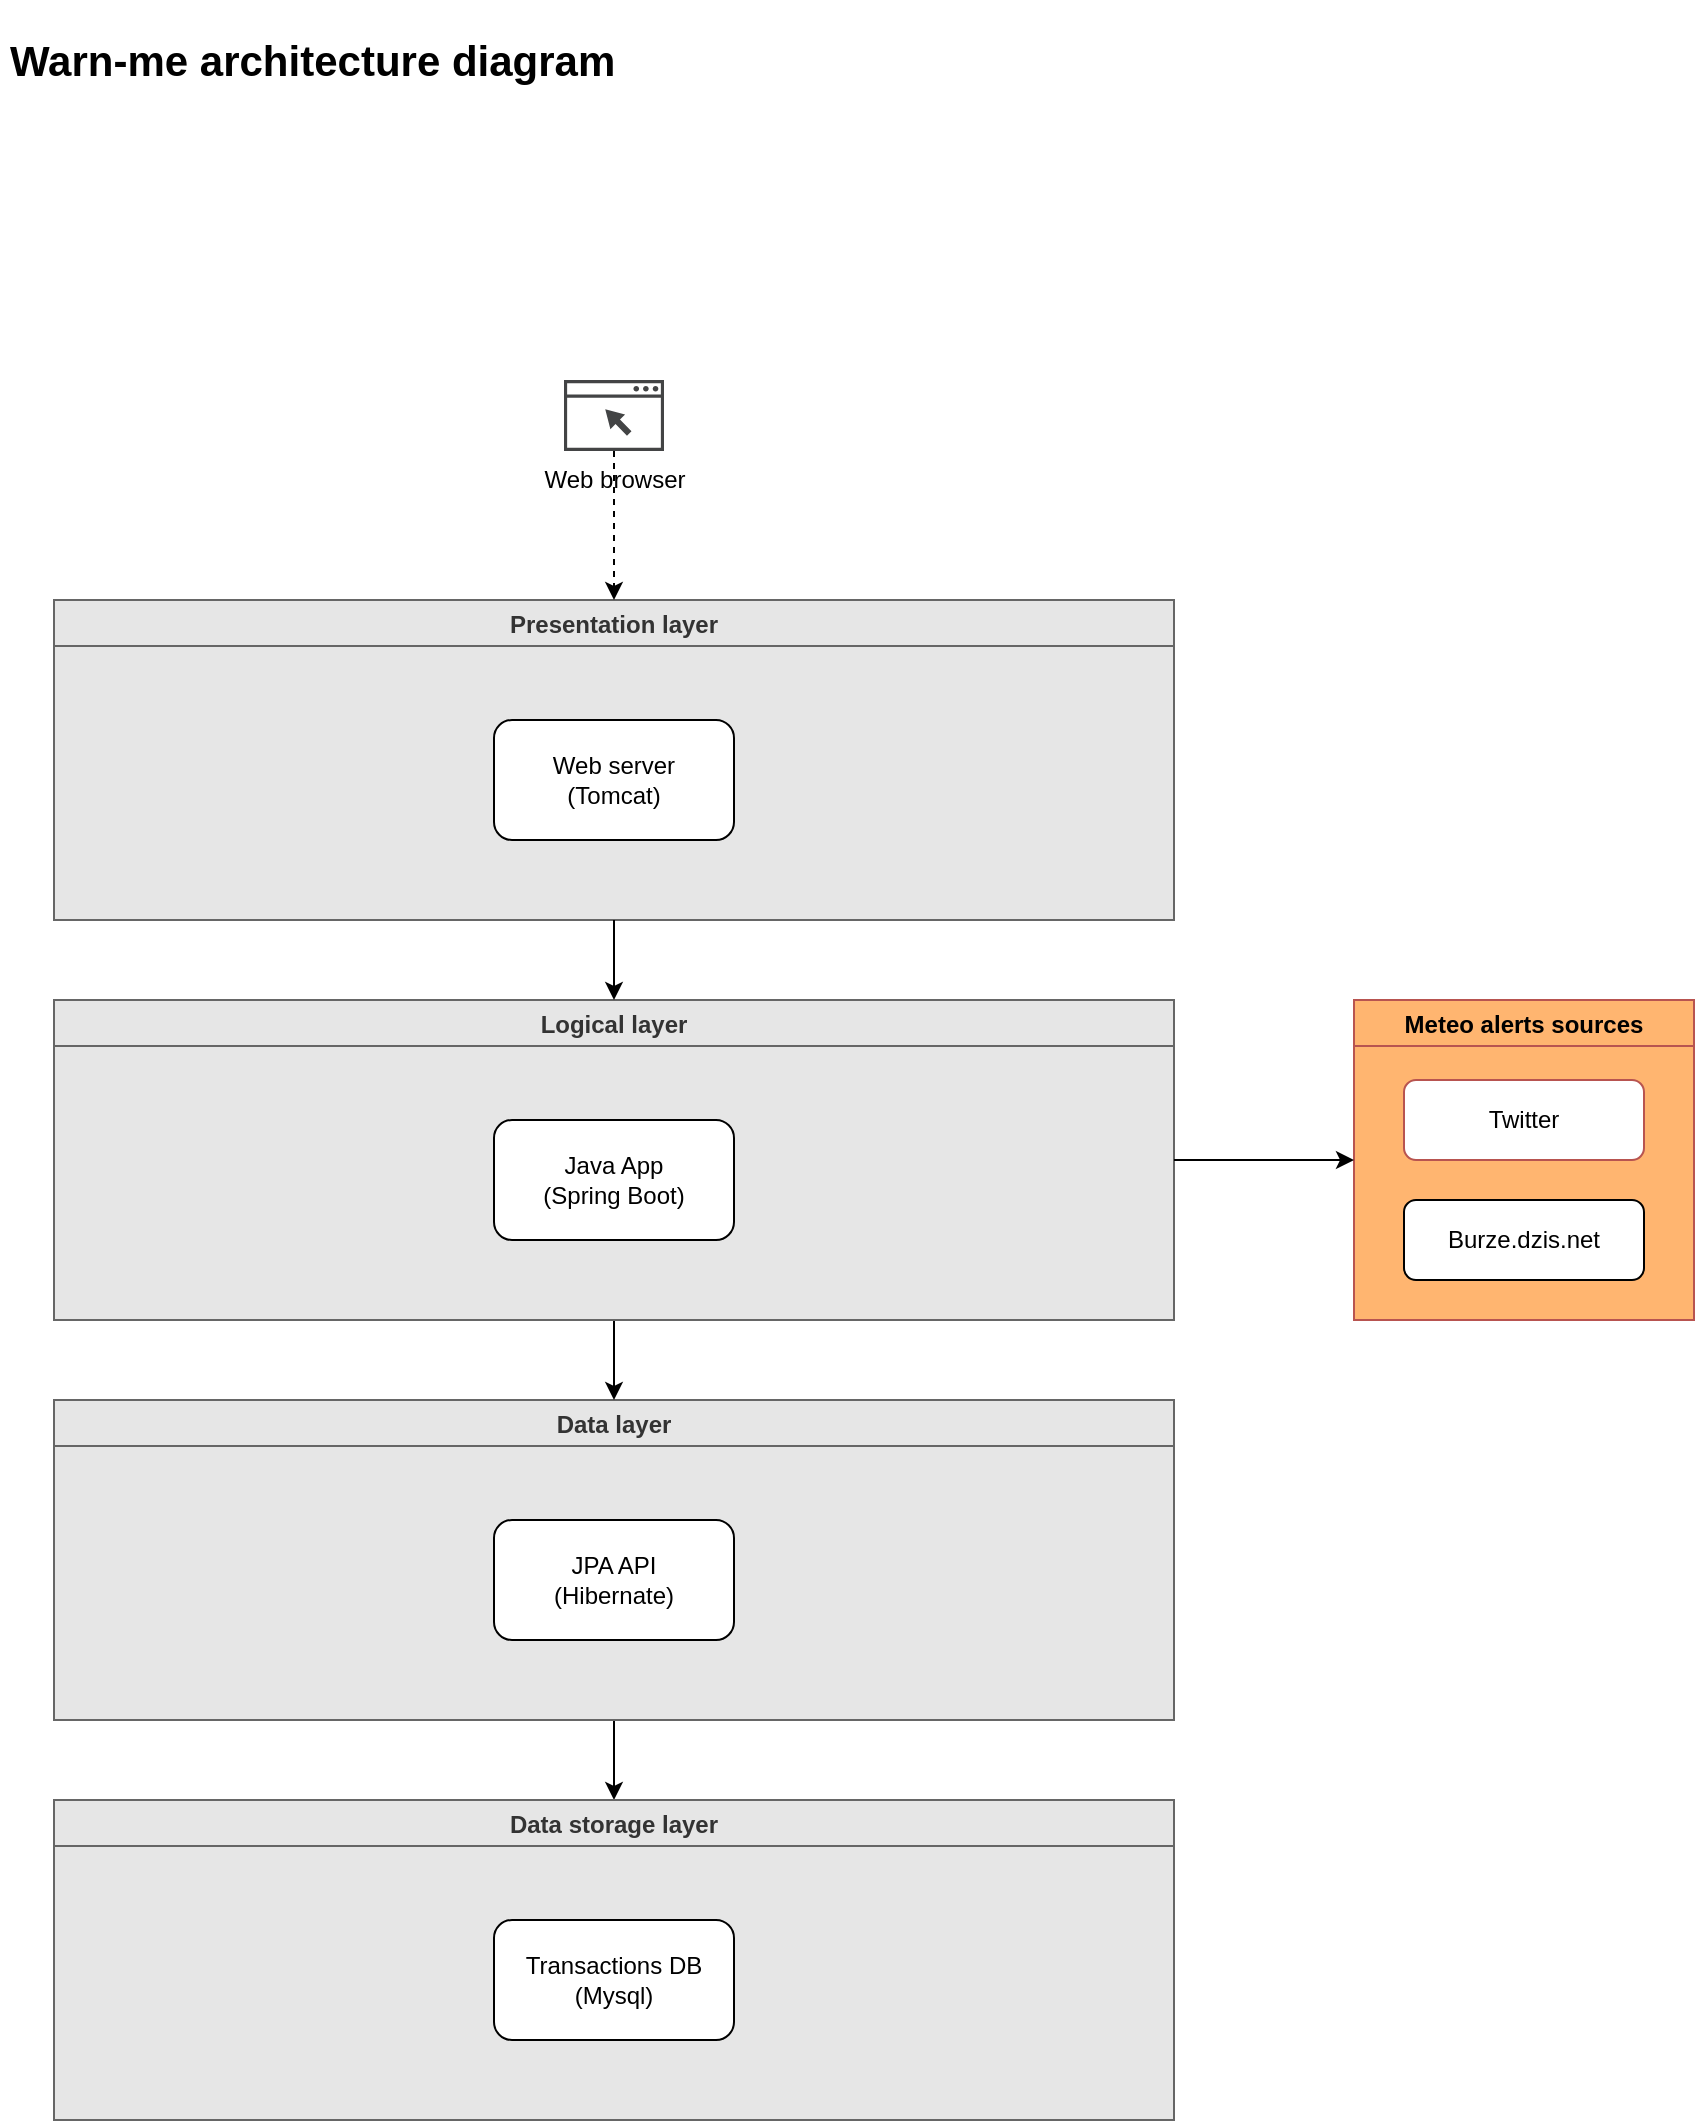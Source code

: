 <mxfile version="14.6.13" type="device" pages="4"><diagram id="aT6hTUS_lnryOUoBzEHp" name="Architecture diagram"><mxGraphModel dx="1102" dy="2421" grid="1" gridSize="10" guides="1" tooltips="1" connect="1" arrows="1" fold="1" page="1" pageScale="1" pageWidth="900" pageHeight="1600" math="0" shadow="0"><root><mxCell id="VX5d3WWLPFsmTVbXpKe8-0"/><mxCell id="VX5d3WWLPFsmTVbXpKe8-1" parent="VX5d3WWLPFsmTVbXpKe8-0"/><mxCell id="VX5d3WWLPFsmTVbXpKe8-2" value="Meteo alerts sources" style="swimlane;rounded=0;strokeColor=#b85450;swimlaneFillColor=#FFB570;fillColor=#FFB570;startSize=23;" parent="VX5d3WWLPFsmTVbXpKe8-1" vertex="1"><mxGeometry x="690" y="-1080" width="170" height="160" as="geometry"><mxRectangle x="160" y="120" width="170" height="23" as="alternateBounds"/></mxGeometry></mxCell><mxCell id="VX5d3WWLPFsmTVbXpKe8-3" value="Burze.dzis.net" style="rounded=1;whiteSpace=wrap;html=1;" parent="VX5d3WWLPFsmTVbXpKe8-2" vertex="1"><mxGeometry x="25" y="100" width="120" height="40" as="geometry"/></mxCell><mxCell id="VX5d3WWLPFsmTVbXpKe8-4" value="Twitter" style="rounded=1;whiteSpace=wrap;html=1;strokeColor=#b85450;fillColor=#FFFFFF;" parent="VX5d3WWLPFsmTVbXpKe8-2" vertex="1"><mxGeometry x="25" y="40" width="120" height="40" as="geometry"/></mxCell><mxCell id="VX5d3WWLPFsmTVbXpKe8-5" style="edgeStyle=orthogonalEdgeStyle;rounded=0;orthogonalLoop=1;jettySize=auto;html=1;entryX=0.5;entryY=0;entryDx=0;entryDy=0;startArrow=none;startFill=0;" parent="VX5d3WWLPFsmTVbXpKe8-1" source="VX5d3WWLPFsmTVbXpKe8-6" target="VX5d3WWLPFsmTVbXpKe8-10" edge="1"><mxGeometry relative="1" as="geometry"/></mxCell><mxCell id="VX5d3WWLPFsmTVbXpKe8-6" value="Data layer" style="swimlane;rounded=0;strokeColor=#666666;fontColor=#333333;swimlaneFillColor=#E6E6E6;fillColor=#E6E6E6;" parent="VX5d3WWLPFsmTVbXpKe8-1" vertex="1"><mxGeometry x="40" y="-880" width="560" height="160" as="geometry"/></mxCell><mxCell id="VX5d3WWLPFsmTVbXpKe8-7" value="JPA API&lt;br&gt;(Hibernate)" style="rounded=1;whiteSpace=wrap;html=1;" parent="VX5d3WWLPFsmTVbXpKe8-6" vertex="1"><mxGeometry x="220" y="60" width="120" height="60" as="geometry"/></mxCell><mxCell id="VX5d3WWLPFsmTVbXpKe8-8" value="Presentation layer" style="swimlane;rounded=0;strokeColor=#666666;fontColor=#333333;swimlaneFillColor=#E6E6E6;fillColor=#E6E6E6;" parent="VX5d3WWLPFsmTVbXpKe8-1" vertex="1"><mxGeometry x="40" y="-1280" width="560" height="160" as="geometry"/></mxCell><mxCell id="VX5d3WWLPFsmTVbXpKe8-9" value="Web server&lt;br&gt;(Tomcat)" style="rounded=1;whiteSpace=wrap;html=1;" parent="VX5d3WWLPFsmTVbXpKe8-8" vertex="1"><mxGeometry x="220" y="60" width="120" height="60" as="geometry"/></mxCell><mxCell id="VX5d3WWLPFsmTVbXpKe8-10" value="Data storage layer" style="swimlane;rounded=0;strokeColor=#666666;fontColor=#333333;swimlaneFillColor=#E6E6E6;fillColor=#E6E6E6;" parent="VX5d3WWLPFsmTVbXpKe8-1" vertex="1"><mxGeometry x="40" y="-680" width="560" height="160" as="geometry"/></mxCell><mxCell id="VX5d3WWLPFsmTVbXpKe8-11" value="Transactions DB&lt;br&gt;(Mysql)" style="rounded=1;whiteSpace=wrap;html=1;" parent="VX5d3WWLPFsmTVbXpKe8-10" vertex="1"><mxGeometry x="220" y="60" width="120" height="60" as="geometry"/></mxCell><mxCell id="VX5d3WWLPFsmTVbXpKe8-12" style="edgeStyle=orthogonalEdgeStyle;rounded=0;orthogonalLoop=1;jettySize=auto;html=1;entryX=0.5;entryY=0;entryDx=0;entryDy=0;startArrow=none;startFill=0;dashed=1;" parent="VX5d3WWLPFsmTVbXpKe8-1" source="VX5d3WWLPFsmTVbXpKe8-13" target="VX5d3WWLPFsmTVbXpKe8-8" edge="1"><mxGeometry relative="1" as="geometry"/></mxCell><mxCell id="VX5d3WWLPFsmTVbXpKe8-13" value="Web browser" style="pointerEvents=1;shadow=0;dashed=0;html=1;strokeColor=none;fillColor=#434445;aspect=fixed;labelPosition=center;verticalLabelPosition=bottom;verticalAlign=top;align=center;outlineConnect=0;shape=mxgraph.vvd.web_browser;horizontal=1;spacing=2;spacingTop=0;" parent="VX5d3WWLPFsmTVbXpKe8-1" vertex="1"><mxGeometry x="295" y="-1390" width="50" height="35.5" as="geometry"/></mxCell><mxCell id="VX5d3WWLPFsmTVbXpKe8-14" style="edgeStyle=orthogonalEdgeStyle;rounded=0;orthogonalLoop=1;jettySize=auto;html=1;entryX=0.5;entryY=0;entryDx=0;entryDy=0;startArrow=none;startFill=0;" parent="VX5d3WWLPFsmTVbXpKe8-1" source="VX5d3WWLPFsmTVbXpKe8-15" target="VX5d3WWLPFsmTVbXpKe8-6" edge="1"><mxGeometry relative="1" as="geometry"/></mxCell><mxCell id="VX5d3WWLPFsmTVbXpKe8-15" value="Logical layer" style="swimlane;rounded=0;strokeColor=#666666;fontColor=#333333;swimlaneFillColor=#E6E6E6;fillColor=#E6E6E6;startSize=23;" parent="VX5d3WWLPFsmTVbXpKe8-1" vertex="1"><mxGeometry x="40" y="-1080" width="560" height="160" as="geometry"/></mxCell><mxCell id="VX5d3WWLPFsmTVbXpKe8-16" value="Java App&lt;br&gt;(Spring Boot)" style="rounded=1;whiteSpace=wrap;html=1;" parent="VX5d3WWLPFsmTVbXpKe8-15" vertex="1"><mxGeometry x="220" y="60" width="120" height="60" as="geometry"/></mxCell><mxCell id="VX5d3WWLPFsmTVbXpKe8-17" style="edgeStyle=orthogonalEdgeStyle;rounded=0;orthogonalLoop=1;jettySize=auto;html=1;entryX=0.5;entryY=0;entryDx=0;entryDy=0;startArrow=none;startFill=0;exitX=0.5;exitY=1;exitDx=0;exitDy=0;" parent="VX5d3WWLPFsmTVbXpKe8-1" source="VX5d3WWLPFsmTVbXpKe8-8" target="VX5d3WWLPFsmTVbXpKe8-15" edge="1"><mxGeometry relative="1" as="geometry"><mxPoint x="340" y="-1190" as="sourcePoint"/><mxPoint x="339.5" y="-1105.5" as="targetPoint"/></mxGeometry></mxCell><mxCell id="VX5d3WWLPFsmTVbXpKe8-18" style="edgeStyle=orthogonalEdgeStyle;rounded=0;orthogonalLoop=1;jettySize=auto;html=1;entryX=1;entryY=0.5;entryDx=0;entryDy=0;startArrow=classic;startFill=1;exitX=0;exitY=0.5;exitDx=0;exitDy=0;endArrow=none;endFill=0;" parent="VX5d3WWLPFsmTVbXpKe8-1" source="VX5d3WWLPFsmTVbXpKe8-2" target="VX5d3WWLPFsmTVbXpKe8-15" edge="1"><mxGeometry relative="1" as="geometry"><mxPoint x="640" y="-1052" as="sourcePoint"/></mxGeometry></mxCell><mxCell id="2OW306BPEZyLJm3GNJzI-0" value="&lt;h1&gt;&lt;span style=&quot;font-size: 21px&quot;&gt;Warn-me architecture diagram&lt;/span&gt;&lt;/h1&gt;" style="text;html=1;strokeColor=none;fillColor=none;spacing=5;spacingTop=-20;whiteSpace=wrap;overflow=hidden;rounded=0;" parent="VX5d3WWLPFsmTVbXpKe8-1" vertex="1"><mxGeometry x="13" y="-1570" width="357" height="60" as="geometry"/></mxCell></root></mxGraphModel></diagram><diagram id="C5RBs43oDa-KdzZeNtuy" name="Class diagram"><mxGraphModel dx="1102" dy="1648" grid="1" gridSize="10" guides="1" tooltips="1" connect="1" arrows="1" fold="1" page="1" pageScale="1" pageWidth="1169" pageHeight="827" math="0" shadow="0"><root><mxCell id="WIyWlLk6GJQsqaUBKTNV-0"/><mxCell id="WIyWlLk6GJQsqaUBKTNV-1" parent="WIyWlLk6GJQsqaUBKTNV-0"/><mxCell id="zkfFHV4jXpPFQw0GAbJ--0" value="MeteoAlert" style="swimlane;fontStyle=0;align=center;verticalAlign=top;childLayout=stackLayout;horizontal=1;startSize=26;horizontalStack=0;resizeParent=1;resizeLast=0;collapsible=1;marginBottom=0;rounded=0;shadow=0;strokeWidth=1;" parent="WIyWlLk6GJQsqaUBKTNV-1" vertex="1"><mxGeometry x="325" y="-370" width="160" height="130" as="geometry"><mxRectangle x="230" y="140" width="160" height="26" as="alternateBounds"/></mxGeometry></mxCell><mxCell id="zkfFHV4jXpPFQw0GAbJ--2" value="Level" style="text;align=left;verticalAlign=top;spacingLeft=4;spacingRight=4;overflow=hidden;rotatable=0;points=[[0,0.5],[1,0.5]];portConstraint=eastwest;rounded=0;shadow=0;html=0;" parent="zkfFHV4jXpPFQw0GAbJ--0" vertex="1"><mxGeometry y="26" width="160" height="26" as="geometry"/></mxCell><mxCell id="9H1oEPpB4zoSpksDvgI--0" value="Category" style="text;align=left;verticalAlign=top;spacingLeft=4;spacingRight=4;overflow=hidden;rotatable=0;points=[[0,0.5],[1,0.5]];portConstraint=eastwest;rounded=0;shadow=0;html=0;" parent="zkfFHV4jXpPFQw0GAbJ--0" vertex="1"><mxGeometry y="52" width="160" height="26" as="geometry"/></mxCell><mxCell id="zkfFHV4jXpPFQw0GAbJ--4" value="" style="line;html=1;strokeWidth=1;align=left;verticalAlign=middle;spacingTop=-1;spacingLeft=3;spacingRight=3;rotatable=0;labelPosition=right;points=[];portConstraint=eastwest;" parent="zkfFHV4jXpPFQw0GAbJ--0" vertex="1"><mxGeometry y="78" width="160" height="36" as="geometry"/></mxCell><mxCell id="zkfFHV4jXpPFQw0GAbJ--17" value="Tweet" style="swimlane;fontStyle=0;align=center;verticalAlign=top;childLayout=stackLayout;horizontal=1;startSize=26;horizontalStack=0;resizeParent=1;resizeLast=0;collapsible=1;marginBottom=0;rounded=0;shadow=0;strokeWidth=1;" parent="WIyWlLk6GJQsqaUBKTNV-1" vertex="1"><mxGeometry x="410" y="190" width="160" height="242" as="geometry"><mxRectangle x="550" y="140" width="160" height="26" as="alternateBounds"/></mxGeometry></mxCell><mxCell id="zkfFHV4jXpPFQw0GAbJ--18" value="Id" style="text;align=left;verticalAlign=top;spacingLeft=4;spacingRight=4;overflow=hidden;rotatable=0;points=[[0,0.5],[1,0.5]];portConstraint=eastwest;" parent="zkfFHV4jXpPFQw0GAbJ--17" vertex="1"><mxGeometry y="26" width="160" height="26" as="geometry"/></mxCell><mxCell id="zkfFHV4jXpPFQw0GAbJ--20" value="Text" style="text;align=left;verticalAlign=top;spacingLeft=4;spacingRight=4;overflow=hidden;rotatable=0;points=[[0,0.5],[1,0.5]];portConstraint=eastwest;rounded=0;shadow=0;html=0;" parent="zkfFHV4jXpPFQw0GAbJ--17" vertex="1"><mxGeometry y="52" width="160" height="26" as="geometry"/></mxCell><mxCell id="zkfFHV4jXpPFQw0GAbJ--19" value="Author" style="text;align=left;verticalAlign=top;spacingLeft=4;spacingRight=4;overflow=hidden;rotatable=0;points=[[0,0.5],[1,0.5]];portConstraint=eastwest;rounded=0;shadow=0;html=0;" parent="zkfFHV4jXpPFQw0GAbJ--17" vertex="1"><mxGeometry y="78" width="160" height="26" as="geometry"/></mxCell><mxCell id="zkfFHV4jXpPFQw0GAbJ--21" value="Post date" style="text;align=left;verticalAlign=top;spacingLeft=4;spacingRight=4;overflow=hidden;rotatable=0;points=[[0,0.5],[1,0.5]];portConstraint=eastwest;rounded=0;shadow=0;html=0;" parent="zkfFHV4jXpPFQw0GAbJ--17" vertex="1"><mxGeometry y="104" width="160" height="26" as="geometry"/></mxCell><mxCell id="zkfFHV4jXpPFQw0GAbJ--22" value="Media" style="text;align=left;verticalAlign=top;spacingLeft=4;spacingRight=4;overflow=hidden;rotatable=0;points=[[0,0.5],[1,0.5]];portConstraint=eastwest;rounded=0;shadow=0;html=0;" parent="zkfFHV4jXpPFQw0GAbJ--17" vertex="1"><mxGeometry y="130" width="160" height="26" as="geometry"/></mxCell><mxCell id="gSpG-k-qaZOc_Z49foJr-7" value="Hashtags" style="text;align=left;verticalAlign=top;spacingLeft=4;spacingRight=4;overflow=hidden;rotatable=0;points=[[0,0.5],[1,0.5]];portConstraint=eastwest;rounded=0;shadow=0;html=0;" parent="zkfFHV4jXpPFQw0GAbJ--17" vertex="1"><mxGeometry y="156" width="160" height="26" as="geometry"/></mxCell><mxCell id="gSpG-k-qaZOc_Z49foJr-72" value="Keywords" style="text;align=left;verticalAlign=top;spacingLeft=4;spacingRight=4;overflow=hidden;rotatable=0;points=[[0,0.5],[1,0.5]];portConstraint=eastwest;rounded=0;shadow=0;html=0;" parent="zkfFHV4jXpPFQw0GAbJ--17" vertex="1"><mxGeometry y="182" width="160" height="26" as="geometry"/></mxCell><mxCell id="gSpG-k-qaZOc_Z49foJr-70" value="TweetType" style="text;align=left;verticalAlign=top;spacingLeft=4;spacingRight=4;overflow=hidden;rotatable=0;points=[[0,0.5],[1,0.5]];portConstraint=eastwest;rounded=0;shadow=0;html=0;" parent="zkfFHV4jXpPFQw0GAbJ--17" vertex="1"><mxGeometry y="208" width="160" height="26" as="geometry"/></mxCell><mxCell id="zkfFHV4jXpPFQw0GAbJ--23" value="" style="line;html=1;strokeWidth=1;align=left;verticalAlign=middle;spacingTop=-1;spacingLeft=3;spacingRight=3;rotatable=0;labelPosition=right;points=[];portConstraint=eastwest;" parent="zkfFHV4jXpPFQw0GAbJ--17" vertex="1"><mxGeometry y="234" width="160" height="8" as="geometry"/></mxCell><mxCell id="gSpG-k-qaZOc_Z49foJr-8" value="StormInfo" style="swimlane;fontStyle=0;align=center;verticalAlign=top;childLayout=stackLayout;horizontal=1;startSize=26;horizontalStack=0;resizeParent=1;resizeLast=0;collapsible=1;marginBottom=0;rounded=0;shadow=0;strokeWidth=1;" parent="WIyWlLk6GJQsqaUBKTNV-1" vertex="1"><mxGeometry x="635" y="-370" width="160" height="210" as="geometry"><mxRectangle x="340" y="380" width="170" height="26" as="alternateBounds"/></mxGeometry></mxCell><mxCell id="gSpG-k-qaZOc_Z49foJr-9" value="Id" style="text;align=left;verticalAlign=top;spacingLeft=4;spacingRight=4;overflow=hidden;rotatable=0;points=[[0,0.5],[1,0.5]];portConstraint=eastwest;" parent="gSpG-k-qaZOc_Z49foJr-8" vertex="1"><mxGeometry y="26" width="160" height="24" as="geometry"/></mxCell><mxCell id="UcC2uRUkQ-FcMq-Y0YXA-0" value="Number" style="text;align=left;verticalAlign=top;spacingLeft=4;spacingRight=4;overflow=hidden;rotatable=0;points=[[0,0.5],[1,0.5]];portConstraint=eastwest;" parent="gSpG-k-qaZOc_Z49foJr-8" vertex="1"><mxGeometry y="50" width="160" height="30" as="geometry"/></mxCell><mxCell id="UcC2uRUkQ-FcMq-Y0YXA-1" value="Distance" style="text;align=left;verticalAlign=top;spacingLeft=4;spacingRight=4;overflow=hidden;rotatable=0;points=[[0,0.5],[1,0.5]];portConstraint=eastwest;" parent="gSpG-k-qaZOc_Z49foJr-8" vertex="1"><mxGeometry y="80" width="160" height="30" as="geometry"/></mxCell><mxCell id="UcC2uRUkQ-FcMq-Y0YXA-2" value="Direction" style="text;align=left;verticalAlign=top;spacingLeft=4;spacingRight=4;overflow=hidden;rotatable=0;points=[[0,0.5],[1,0.5]];portConstraint=eastwest;" parent="gSpG-k-qaZOc_Z49foJr-8" vertex="1"><mxGeometry y="110" width="160" height="30" as="geometry"/></mxCell><mxCell id="UcC2uRUkQ-FcMq-Y0YXA-4" value="Period" style="text;align=left;verticalAlign=top;spacingLeft=4;spacingRight=4;overflow=hidden;rotatable=0;points=[[0,0.5],[1,0.5]];portConstraint=eastwest;" parent="gSpG-k-qaZOc_Z49foJr-8" vertex="1"><mxGeometry y="140" width="160" height="30" as="geometry"/></mxCell><mxCell id="gSpG-k-qaZOc_Z49foJr-10" value="" style="line;html=1;strokeWidth=1;align=left;verticalAlign=middle;spacingTop=-1;spacingLeft=3;spacingRight=3;rotatable=0;labelPosition=right;points=[];portConstraint=eastwest;" parent="gSpG-k-qaZOc_Z49foJr-8" vertex="1"><mxGeometry y="170" width="160" height="10" as="geometry"/></mxCell><mxCell id="gSpG-k-qaZOc_Z49foJr-13" value="User" style="swimlane;fontStyle=0;align=center;verticalAlign=top;childLayout=stackLayout;horizontal=1;startSize=26;horizontalStack=0;resizeParent=1;resizeLast=0;collapsible=1;marginBottom=0;rounded=0;shadow=0;strokeWidth=1;" parent="WIyWlLk6GJQsqaUBKTNV-1" vertex="1"><mxGeometry x="865" y="-370" width="160" height="240" as="geometry"><mxRectangle x="230" y="140" width="160" height="26" as="alternateBounds"/></mxGeometry></mxCell><mxCell id="gSpG-k-qaZOc_Z49foJr-14" value="Id" style="text;align=left;verticalAlign=top;spacingLeft=4;spacingRight=4;overflow=hidden;rotatable=0;points=[[0,0.5],[1,0.5]];portConstraint=eastwest;" parent="gSpG-k-qaZOc_Z49foJr-13" vertex="1"><mxGeometry y="26" width="160" height="26" as="geometry"/></mxCell><mxCell id="gSpG-k-qaZOc_Z49foJr-15" value="Email" style="text;align=left;verticalAlign=top;spacingLeft=4;spacingRight=4;overflow=hidden;rotatable=0;points=[[0,0.5],[1,0.5]];portConstraint=eastwest;" parent="gSpG-k-qaZOc_Z49foJr-13" vertex="1"><mxGeometry y="52" width="160" height="26" as="geometry"/></mxCell><mxCell id="ZNAua68dt00Yb_vS8FHQ-0" value="Password" style="text;align=left;verticalAlign=top;spacingLeft=4;spacingRight=4;overflow=hidden;rotatable=0;points=[[0,0.5],[1,0.5]];portConstraint=eastwest;" parent="gSpG-k-qaZOc_Z49foJr-13" vertex="1"><mxGeometry y="78" width="160" height="26" as="geometry"/></mxCell><mxCell id="gSpG-k-qaZOc_Z49foJr-16" value="DateCreation" style="text;align=left;verticalAlign=top;spacingLeft=4;spacingRight=4;overflow=hidden;rotatable=0;points=[[0,0.5],[1,0.5]];portConstraint=eastwest;rounded=0;shadow=0;html=0;" parent="gSpG-k-qaZOc_Z49foJr-13" vertex="1"><mxGeometry y="104" width="160" height="26" as="geometry"/></mxCell><mxCell id="gSpG-k-qaZOc_Z49foJr-18" value="DateValidation" style="text;align=left;verticalAlign=top;spacingLeft=4;spacingRight=4;overflow=hidden;rotatable=0;points=[[0,0.5],[1,0.5]];portConstraint=eastwest;rounded=0;shadow=0;html=0;" parent="gSpG-k-qaZOc_Z49foJr-13" vertex="1"><mxGeometry y="130" width="160" height="26" as="geometry"/></mxCell><mxCell id="gSpG-k-qaZOc_Z49foJr-19" value="UserType" style="text;align=left;verticalAlign=top;spacingLeft=4;spacingRight=4;overflow=hidden;rotatable=0;points=[[0,0.5],[1,0.5]];portConstraint=eastwest;rounded=0;shadow=0;html=0;" parent="gSpG-k-qaZOc_Z49foJr-13" vertex="1"><mxGeometry y="156" width="160" height="26" as="geometry"/></mxCell><mxCell id="gSpG-k-qaZOc_Z49foJr-20" value="UserPreferences" style="text;align=left;verticalAlign=top;spacingLeft=4;spacingRight=4;overflow=hidden;rotatable=0;points=[[0,0.5],[1,0.5]];portConstraint=eastwest;rounded=0;shadow=0;html=0;" parent="gSpG-k-qaZOc_Z49foJr-13" vertex="1"><mxGeometry y="182" width="160" height="26" as="geometry"/></mxCell><mxCell id="gSpG-k-qaZOc_Z49foJr-17" value="" style="line;html=1;strokeWidth=1;align=left;verticalAlign=middle;spacingTop=-1;spacingLeft=3;spacingRight=3;rotatable=0;labelPosition=right;points=[];portConstraint=eastwest;" parent="gSpG-k-qaZOc_Z49foJr-13" vertex="1"><mxGeometry y="208" width="160" height="8" as="geometry"/></mxCell><mxCell id="bWZ1te22twP6ROOIdi6b-6" style="edgeStyle=orthogonalEdgeStyle;rounded=0;orthogonalLoop=1;jettySize=auto;html=1;entryX=0.5;entryY=0;entryDx=0;entryDy=0;endArrow=none;endFill=0;" parent="WIyWlLk6GJQsqaUBKTNV-1" source="gSpG-k-qaZOc_Z49foJr-24" target="bWZ1te22twP6ROOIdi6b-0" edge="1"><mxGeometry relative="1" as="geometry"/></mxCell><mxCell id="gSpG-k-qaZOc_Z49foJr-24" value="UserPreferences" style="swimlane;fontStyle=0;align=center;verticalAlign=top;childLayout=stackLayout;horizontal=1;startSize=26;horizontalStack=0;resizeParent=1;resizeLast=0;collapsible=1;marginBottom=0;rounded=0;shadow=0;strokeWidth=1;" parent="WIyWlLk6GJQsqaUBKTNV-1" vertex="1"><mxGeometry x="865" y="-90" width="160" height="160" as="geometry"><mxRectangle x="230" y="140" width="160" height="26" as="alternateBounds"/></mxGeometry></mxCell><mxCell id="gSpG-k-qaZOc_Z49foJr-31" value="Newsletter" style="text;align=left;verticalAlign=top;spacingLeft=4;spacingRight=4;overflow=hidden;rotatable=0;points=[[0,0.5],[1,0.5]];portConstraint=eastwest;rounded=0;shadow=0;html=0;" parent="gSpG-k-qaZOc_Z49foJr-24" vertex="1"><mxGeometry y="26" width="160" height="26" as="geometry"/></mxCell><mxCell id="gSpG-k-qaZOc_Z49foJr-32" value="GeoLocation" style="text;align=left;verticalAlign=top;spacingLeft=4;spacingRight=4;overflow=hidden;rotatable=0;points=[[0,0.5],[1,0.5]];portConstraint=eastwest;rounded=0;shadow=0;html=0;" parent="gSpG-k-qaZOc_Z49foJr-24" vertex="1"><mxGeometry y="52" width="160" height="28" as="geometry"/></mxCell><mxCell id="gSpG-k-qaZOc_Z49foJr-33" value="DataSources" style="text;align=left;verticalAlign=top;spacingLeft=4;spacingRight=4;overflow=hidden;rotatable=0;points=[[0,0.5],[1,0.5]];portConstraint=eastwest;rounded=0;shadow=0;html=0;" parent="gSpG-k-qaZOc_Z49foJr-24" vertex="1"><mxGeometry y="80" width="160" height="26" as="geometry"/></mxCell><mxCell id="mzPqEFfOeXf4CvOpaQSn-0" value="City" style="text;align=left;verticalAlign=top;spacingLeft=4;spacingRight=4;overflow=hidden;rotatable=0;points=[[0,0.5],[1,0.5]];portConstraint=eastwest;rounded=0;shadow=0;html=0;" parent="gSpG-k-qaZOc_Z49foJr-24" vertex="1"><mxGeometry y="106" width="160" height="28" as="geometry"/></mxCell><mxCell id="gSpG-k-qaZOc_Z49foJr-34" value="" style="line;html=1;strokeWidth=1;align=left;verticalAlign=middle;spacingTop=-1;spacingLeft=3;spacingRight=3;rotatable=0;labelPosition=right;points=[];portConstraint=eastwest;" parent="gSpG-k-qaZOc_Z49foJr-24" vertex="1"><mxGeometry y="134" width="160" height="8" as="geometry"/></mxCell><mxCell id="gSpG-k-qaZOc_Z49foJr-35" style="edgeStyle=orthogonalEdgeStyle;rounded=0;orthogonalLoop=1;jettySize=auto;html=1;endArrow=none;endFill=0;exitX=0.5;exitY=1;exitDx=0;exitDy=0;" parent="WIyWlLk6GJQsqaUBKTNV-1" source="gSpG-k-qaZOc_Z49foJr-13" target="gSpG-k-qaZOc_Z49foJr-24" edge="1"><mxGeometry relative="1" as="geometry"/></mxCell><mxCell id="gSpG-k-qaZOc_Z49foJr-47" value="Author" style="swimlane;fontStyle=0;align=center;verticalAlign=top;childLayout=stackLayout;horizontal=1;startSize=26;horizontalStack=0;resizeParent=1;resizeLast=0;collapsible=1;marginBottom=0;rounded=0;shadow=0;strokeWidth=1;" parent="WIyWlLk6GJQsqaUBKTNV-1" vertex="1"><mxGeometry x="165" y="490" width="160" height="130" as="geometry"><mxRectangle x="550" y="140" width="160" height="26" as="alternateBounds"/></mxGeometry></mxCell><mxCell id="gSpG-k-qaZOc_Z49foJr-48" value="Id" style="text;align=left;verticalAlign=top;spacingLeft=4;spacingRight=4;overflow=hidden;rotatable=0;points=[[0,0.5],[1,0.5]];portConstraint=eastwest;" parent="gSpG-k-qaZOc_Z49foJr-47" vertex="1"><mxGeometry y="26" width="160" height="26" as="geometry"/></mxCell><mxCell id="gSpG-k-qaZOc_Z49foJr-49" value="Name" style="text;align=left;verticalAlign=top;spacingLeft=4;spacingRight=4;overflow=hidden;rotatable=0;points=[[0,0.5],[1,0.5]];portConstraint=eastwest;rounded=0;shadow=0;html=0;" parent="gSpG-k-qaZOc_Z49foJr-47" vertex="1"><mxGeometry y="52" width="160" height="26" as="geometry"/></mxCell><mxCell id="gSpG-k-qaZOc_Z49foJr-50" value="Username" style="text;align=left;verticalAlign=top;spacingLeft=4;spacingRight=4;overflow=hidden;rotatable=0;points=[[0,0.5],[1,0.5]];portConstraint=eastwest;rounded=0;shadow=0;html=0;" parent="gSpG-k-qaZOc_Z49foJr-47" vertex="1"><mxGeometry y="78" width="160" height="26" as="geometry"/></mxCell><mxCell id="gSpG-k-qaZOc_Z49foJr-54" value="" style="line;html=1;strokeWidth=1;align=left;verticalAlign=middle;spacingTop=-1;spacingLeft=3;spacingRight=3;rotatable=0;labelPosition=right;points=[];portConstraint=eastwest;" parent="gSpG-k-qaZOc_Z49foJr-47" vertex="1"><mxGeometry y="104" width="160" height="8" as="geometry"/></mxCell><mxCell id="gSpG-k-qaZOc_Z49foJr-55" style="edgeStyle=orthogonalEdgeStyle;rounded=0;orthogonalLoop=1;jettySize=auto;html=1;entryX=0;entryY=0.5;entryDx=0;entryDy=0;endArrow=none;endFill=0;" parent="WIyWlLk6GJQsqaUBKTNV-1" source="zkfFHV4jXpPFQw0GAbJ--19" target="gSpG-k-qaZOc_Z49foJr-50" edge="1"><mxGeometry relative="1" as="geometry"/></mxCell><mxCell id="gSpG-k-qaZOc_Z49foJr-59" value="Post" style="swimlane;fontStyle=0;align=center;verticalAlign=top;childLayout=stackLayout;horizontal=1;startSize=26;horizontalStack=0;resizeParent=1;resizeLast=0;collapsible=1;marginBottom=0;rounded=0;shadow=0;strokeWidth=1;" parent="WIyWlLk6GJQsqaUBKTNV-1" vertex="1"><mxGeometry x="465" y="-640" width="160" height="180" as="geometry"><mxRectangle x="230" y="140" width="160" height="26" as="alternateBounds"/></mxGeometry></mxCell><mxCell id="gSpG-k-qaZOc_Z49foJr-60" value="Id" style="text;align=left;verticalAlign=top;spacingLeft=4;spacingRight=4;overflow=hidden;rotatable=0;points=[[0,0.5],[1,0.5]];portConstraint=eastwest;" parent="gSpG-k-qaZOc_Z49foJr-59" vertex="1"><mxGeometry y="26" width="160" height="26" as="geometry"/></mxCell><mxCell id="gSpG-k-qaZOc_Z49foJr-61" value="Text" style="text;align=left;verticalAlign=top;spacingLeft=4;spacingRight=4;overflow=hidden;rotatable=0;points=[[0,0.5],[1,0.5]];portConstraint=eastwest;" parent="gSpG-k-qaZOc_Z49foJr-59" vertex="1"><mxGeometry y="52" width="160" height="26" as="geometry"/></mxCell><mxCell id="gSpG-k-qaZOc_Z49foJr-63" value="DateCreation" style="text;align=left;verticalAlign=top;spacingLeft=4;spacingRight=4;overflow=hidden;rotatable=0;points=[[0,0.5],[1,0.5]];portConstraint=eastwest;rounded=0;shadow=0;html=0;" parent="gSpG-k-qaZOc_Z49foJr-59" vertex="1"><mxGeometry y="78" width="160" height="26" as="geometry"/></mxCell><mxCell id="o2RdQSoJMf3lQFeov4Pq-0" value="DateValidation" style="text;align=left;verticalAlign=top;spacingLeft=4;spacingRight=4;overflow=hidden;rotatable=0;points=[[0,0.5],[1,0.5]];portConstraint=eastwest;rounded=0;shadow=0;html=0;" parent="gSpG-k-qaZOc_Z49foJr-59" vertex="1"><mxGeometry y="104" width="160" height="26" as="geometry"/></mxCell><mxCell id="gSpG-k-qaZOc_Z49foJr-67" value="Visibility" style="text;align=left;verticalAlign=top;spacingLeft=4;spacingRight=4;overflow=hidden;rotatable=0;points=[[0,0.5],[1,0.5]];portConstraint=eastwest;rounded=0;shadow=0;html=0;" parent="gSpG-k-qaZOc_Z49foJr-59" vertex="1"><mxGeometry y="130" width="160" height="26" as="geometry"/></mxCell><mxCell id="gSpG-k-qaZOc_Z49foJr-64" value="" style="line;html=1;strokeWidth=1;align=left;verticalAlign=middle;spacingTop=-1;spacingLeft=3;spacingRight=3;rotatable=0;labelPosition=right;points=[];portConstraint=eastwest;" parent="gSpG-k-qaZOc_Z49foJr-59" vertex="1"><mxGeometry y="156" width="160" height="24" as="geometry"/></mxCell><mxCell id="gSpG-k-qaZOc_Z49foJr-65" value="" style="endArrow=block;endSize=10;endFill=0;shadow=0;strokeWidth=1;rounded=0;edgeStyle=elbowEdgeStyle;elbow=vertical;entryX=0.5;entryY=1;entryDx=0;entryDy=0;" parent="WIyWlLk6GJQsqaUBKTNV-1" source="gSpG-k-qaZOc_Z49foJr-8" target="gSpG-k-qaZOc_Z49foJr-59" edge="1"><mxGeometry width="160" relative="1" as="geometry"><mxPoint x="525" y="-120" as="sourcePoint"/><mxPoint x="415" y="-200" as="targetPoint"/></mxGeometry></mxCell><mxCell id="gSpG-k-qaZOc_Z49foJr-66" value="" style="endArrow=block;endSize=10;endFill=0;shadow=0;strokeWidth=1;rounded=0;edgeStyle=elbowEdgeStyle;elbow=vertical;entryX=0.5;entryY=1;entryDx=0;entryDy=0;exitX=0.5;exitY=0;exitDx=0;exitDy=0;" parent="WIyWlLk6GJQsqaUBKTNV-1" source="zkfFHV4jXpPFQw0GAbJ--0" target="gSpG-k-qaZOc_Z49foJr-59" edge="1"><mxGeometry width="160" relative="1" as="geometry"><mxPoint x="675" y="-360" as="sourcePoint"/><mxPoint x="545" y="-420" as="targetPoint"/></mxGeometry></mxCell><mxCell id="bWZ1te22twP6ROOIdi6b-0" value="DataSource" style="swimlane;fontStyle=0;align=center;verticalAlign=top;childLayout=stackLayout;horizontal=1;startSize=26;horizontalStack=0;resizeParent=1;resizeLast=0;collapsible=1;marginBottom=0;rounded=0;shadow=0;strokeWidth=1;" parent="WIyWlLk6GJQsqaUBKTNV-1" vertex="1"><mxGeometry x="865" y="110" width="160" height="160" as="geometry"><mxRectangle x="230" y="140" width="160" height="26" as="alternateBounds"/></mxGeometry></mxCell><mxCell id="bWZ1te22twP6ROOIdi6b-1" value="Name" style="text;align=left;verticalAlign=top;spacingLeft=4;spacingRight=4;overflow=hidden;rotatable=0;points=[[0,0.5],[1,0.5]];portConstraint=eastwest;rounded=0;shadow=0;html=0;" parent="bWZ1te22twP6ROOIdi6b-0" vertex="1"><mxGeometry y="26" width="160" height="26" as="geometry"/></mxCell><mxCell id="bWZ1te22twP6ROOIdi6b-2" value="Description" style="text;align=left;verticalAlign=top;spacingLeft=4;spacingRight=4;overflow=hidden;rotatable=0;points=[[0,0.5],[1,0.5]];portConstraint=eastwest;rounded=0;shadow=0;html=0;" parent="bWZ1te22twP6ROOIdi6b-0" vertex="1"><mxGeometry y="52" width="160" height="28" as="geometry"/></mxCell><mxCell id="bWZ1te22twP6ROOIdi6b-3" value="URL" style="text;align=left;verticalAlign=top;spacingLeft=4;spacingRight=4;overflow=hidden;rotatable=0;points=[[0,0.5],[1,0.5]];portConstraint=eastwest;rounded=0;shadow=0;html=0;" parent="bWZ1te22twP6ROOIdi6b-0" vertex="1"><mxGeometry y="80" width="160" height="26" as="geometry"/></mxCell><mxCell id="bWZ1te22twP6ROOIdi6b-5" value="" style="line;html=1;strokeWidth=1;align=left;verticalAlign=middle;spacingTop=-1;spacingLeft=3;spacingRight=3;rotatable=0;labelPosition=right;points=[];portConstraint=eastwest;" parent="bWZ1te22twP6ROOIdi6b-0" vertex="1"><mxGeometry y="106" width="160" height="8" as="geometry"/></mxCell><mxCell id="UcC2uRUkQ-FcMq-Y0YXA-5" value="TwitterAlert" style="swimlane;fontStyle=0;align=center;verticalAlign=top;childLayout=stackLayout;horizontal=1;startSize=26;horizontalStack=0;resizeParent=1;resizeLast=0;collapsible=1;marginBottom=0;rounded=0;shadow=0;strokeWidth=1;" parent="WIyWlLk6GJQsqaUBKTNV-1" vertex="1"><mxGeometry x="160" y="-160" width="160" height="240" as="geometry"><mxRectangle x="230" y="140" width="160" height="26" as="alternateBounds"/></mxGeometry></mxCell><mxCell id="UcC2uRUkQ-FcMq-Y0YXA-9" value="Media" style="text;align=left;verticalAlign=top;spacingLeft=4;spacingRight=4;overflow=hidden;rotatable=0;points=[[0,0.5],[1,0.5]];portConstraint=eastwest;rounded=0;shadow=0;html=0;" parent="UcC2uRUkQ-FcMq-Y0YXA-5" vertex="1"><mxGeometry y="26" width="160" height="26" as="geometry"/></mxCell><mxCell id="UcC2uRUkQ-FcMq-Y0YXA-11" value="Period" style="text;align=left;verticalAlign=top;spacingLeft=4;spacingRight=4;overflow=hidden;rotatable=0;points=[[0,0.5],[1,0.5]];portConstraint=eastwest;rounded=0;shadow=0;html=0;" parent="UcC2uRUkQ-FcMq-Y0YXA-5" vertex="1"><mxGeometry y="52" width="160" height="26" as="geometry"/></mxCell><mxCell id="UcC2uRUkQ-FcMq-Y0YXA-12" value="Author" style="text;align=left;verticalAlign=top;spacingLeft=4;spacingRight=4;overflow=hidden;rotatable=0;points=[[0,0.5],[1,0.5]];portConstraint=eastwest;rounded=0;shadow=0;html=0;" parent="UcC2uRUkQ-FcMq-Y0YXA-5" vertex="1"><mxGeometry y="78" width="160" height="26" as="geometry"/></mxCell><mxCell id="UcC2uRUkQ-FcMq-Y0YXA-26" value="Hashtags" style="text;align=left;verticalAlign=top;spacingLeft=4;spacingRight=4;overflow=hidden;rotatable=0;points=[[0,0.5],[1,0.5]];portConstraint=eastwest;rounded=0;shadow=0;html=0;" parent="UcC2uRUkQ-FcMq-Y0YXA-5" vertex="1"><mxGeometry y="104" width="160" height="26" as="geometry"/></mxCell><mxCell id="UcC2uRUkQ-FcMq-Y0YXA-27" value="Keywords" style="text;align=left;verticalAlign=top;spacingLeft=4;spacingRight=4;overflow=hidden;rotatable=0;points=[[0,0.5],[1,0.5]];portConstraint=eastwest;rounded=0;shadow=0;html=0;" parent="UcC2uRUkQ-FcMq-Y0YXA-5" vertex="1"><mxGeometry y="130" width="160" height="26" as="geometry"/></mxCell><mxCell id="UcC2uRUkQ-FcMq-Y0YXA-28" value="PostDate" style="text;align=left;verticalAlign=top;spacingLeft=4;spacingRight=4;overflow=hidden;rotatable=0;points=[[0,0.5],[1,0.5]];portConstraint=eastwest;rounded=0;shadow=0;html=0;" parent="UcC2uRUkQ-FcMq-Y0YXA-5" vertex="1"><mxGeometry y="156" width="160" height="26" as="geometry"/></mxCell><mxCell id="UcC2uRUkQ-FcMq-Y0YXA-13" value="" style="line;html=1;strokeWidth=1;align=left;verticalAlign=middle;spacingTop=-1;spacingLeft=3;spacingRight=3;rotatable=0;labelPosition=right;points=[];portConstraint=eastwest;" parent="UcC2uRUkQ-FcMq-Y0YXA-5" vertex="1"><mxGeometry y="182" width="160" height="36" as="geometry"/></mxCell><mxCell id="UcC2uRUkQ-FcMq-Y0YXA-14" value="StormAlert" style="swimlane;fontStyle=0;align=center;verticalAlign=top;childLayout=stackLayout;horizontal=1;startSize=26;horizontalStack=0;resizeParent=1;resizeLast=0;collapsible=1;marginBottom=0;rounded=0;shadow=0;strokeWidth=1;" parent="WIyWlLk6GJQsqaUBKTNV-1" vertex="1"><mxGeometry x="420" y="-160" width="160" height="240" as="geometry"><mxRectangle x="230" y="140" width="160" height="26" as="alternateBounds"/></mxGeometry></mxCell><mxCell id="UcC2uRUkQ-FcMq-Y0YXA-16" value="DateFrom" style="text;align=left;verticalAlign=top;spacingLeft=4;spacingRight=4;overflow=hidden;rotatable=0;points=[[0,0.5],[1,0.5]];portConstraint=eastwest;" parent="UcC2uRUkQ-FcMq-Y0YXA-14" vertex="1"><mxGeometry y="26" width="160" height="24" as="geometry"/></mxCell><mxCell id="UcC2uRUkQ-FcMq-Y0YXA-17" value="DateTo" style="text;align=left;verticalAlign=top;spacingLeft=4;spacingRight=4;overflow=hidden;rotatable=0;points=[[0,0.5],[1,0.5]];portConstraint=eastwest;" parent="UcC2uRUkQ-FcMq-Y0YXA-14" vertex="1"><mxGeometry y="50" width="160" height="24" as="geometry"/></mxCell><mxCell id="UcC2uRUkQ-FcMq-Y0YXA-20" value="Period" style="text;align=left;verticalAlign=top;spacingLeft=4;spacingRight=4;overflow=hidden;rotatable=0;points=[[0,0.5],[1,0.5]];portConstraint=eastwest;rounded=0;shadow=0;html=0;" parent="UcC2uRUkQ-FcMq-Y0YXA-14" vertex="1"><mxGeometry y="74" width="160" height="26" as="geometry"/></mxCell><mxCell id="UcC2uRUkQ-FcMq-Y0YXA-29" value="User" style="text;align=left;verticalAlign=top;spacingLeft=4;spacingRight=4;overflow=hidden;rotatable=0;points=[[0,0.5],[1,0.5]];portConstraint=eastwest;rounded=0;shadow=0;html=0;" parent="UcC2uRUkQ-FcMq-Y0YXA-14" vertex="1"><mxGeometry y="100" width="160" height="26" as="geometry"/></mxCell><mxCell id="UcC2uRUkQ-FcMq-Y0YXA-22" value="" style="line;html=1;strokeWidth=1;align=left;verticalAlign=middle;spacingTop=-1;spacingLeft=3;spacingRight=3;rotatable=0;labelPosition=right;points=[];portConstraint=eastwest;" parent="UcC2uRUkQ-FcMq-Y0YXA-14" vertex="1"><mxGeometry y="126" width="160" height="36" as="geometry"/></mxCell><mxCell id="UcC2uRUkQ-FcMq-Y0YXA-23" value="" style="endArrow=block;endSize=10;endFill=0;shadow=0;strokeWidth=1;rounded=0;edgeStyle=elbowEdgeStyle;elbow=vertical;entryX=0.5;entryY=1;entryDx=0;entryDy=0;exitX=0.5;exitY=0;exitDx=0;exitDy=0;" parent="WIyWlLk6GJQsqaUBKTNV-1" source="UcC2uRUkQ-FcMq-Y0YXA-5" target="zkfFHV4jXpPFQw0GAbJ--0" edge="1"><mxGeometry width="160" relative="1" as="geometry"><mxPoint x="250" y="-140" as="sourcePoint"/><mxPoint x="390" y="-230.0" as="targetPoint"/></mxGeometry></mxCell><mxCell id="UcC2uRUkQ-FcMq-Y0YXA-25" value="" style="endArrow=block;endSize=10;endFill=0;shadow=0;strokeWidth=1;rounded=0;edgeStyle=elbowEdgeStyle;elbow=vertical;entryX=0.5;entryY=1;entryDx=0;entryDy=0;exitX=0.5;exitY=0;exitDx=0;exitDy=0;" parent="WIyWlLk6GJQsqaUBKTNV-1" source="UcC2uRUkQ-FcMq-Y0YXA-14" target="zkfFHV4jXpPFQw0GAbJ--0" edge="1"><mxGeometry width="160" relative="1" as="geometry"><mxPoint x="250" y="-150.0" as="sourcePoint"/><mxPoint x="415" y="-230" as="targetPoint"/></mxGeometry></mxCell><mxCell id="C-vvXZyfuPAPnnwx7gFH-0" value="&lt;h1&gt;&lt;span style=&quot;font-size: 21px&quot;&gt;Warn-me class diagram&lt;/span&gt;&lt;/h1&gt;" style="text;html=1;strokeColor=none;fillColor=none;spacing=5;spacingTop=-20;whiteSpace=wrap;overflow=hidden;rounded=0;" parent="WIyWlLk6GJQsqaUBKTNV-1" vertex="1"><mxGeometry x="13" y="-810" width="357" height="60" as="geometry"/></mxCell></root></mxGraphModel></diagram><diagram id="Bw05pS-hDU_FffgulJk2" name="Entity diagram"><mxGraphModel dx="2743" dy="1173" grid="1" gridSize="10" guides="1" tooltips="1" connect="1" arrows="1" fold="1" page="1" pageScale="1" pageWidth="1169" pageHeight="827" math="0" shadow="0"><root><mxCell id="sWXyNT0qQObOLoPcCtau-0"/><mxCell id="sWXyNT0qQObOLoPcCtau-1" parent="sWXyNT0qQObOLoPcCtau-0"/><mxCell id="sWXyNT0qQObOLoPcCtau-2" value="" style="edgeStyle=entityRelationEdgeStyle;endArrow=ERmany;startArrow=ERone;endFill=0;startFill=0;" parent="sWXyNT0qQObOLoPcCtau-1" source="sWXyNT0qQObOLoPcCtau-25" target="sWXyNT0qQObOLoPcCtau-8" edge="1"><mxGeometry width="100" height="100" relative="1" as="geometry"><mxPoint x="230" y="510" as="sourcePoint"/><mxPoint x="330" y="410" as="targetPoint"/></mxGeometry></mxCell><mxCell id="sWXyNT0qQObOLoPcCtau-3" value="" style="edgeStyle=entityRelationEdgeStyle;endArrow=ERmany;startArrow=ERone;endFill=0;startFill=0;" parent="sWXyNT0qQObOLoPcCtau-1" source="5suLtBz6qfewmxkT8whO-0" target="sWXyNT0qQObOLoPcCtau-15" edge="1"><mxGeometry width="100" height="100" relative="1" as="geometry"><mxPoint x="-961" y="610" as="sourcePoint"/><mxPoint x="-538.333" y="1000" as="targetPoint"/></mxGeometry></mxCell><mxCell id="sWXyNT0qQObOLoPcCtau-4" value="UserPreferences" style="shape=table;startSize=30;container=1;collapsible=1;childLayout=tableLayout;fixedRows=1;rowLines=0;fontStyle=1;align=center;resizeLast=1;" parent="sWXyNT0qQObOLoPcCtau-1" vertex="1"><mxGeometry x="-850" y="305" width="250" height="370" as="geometry"/></mxCell><mxCell id="sWXyNT0qQObOLoPcCtau-5" value="" style="shape=partialRectangle;collapsible=0;dropTarget=0;pointerEvents=0;fillColor=none;points=[[0,0.5],[1,0.5]];portConstraint=eastwest;top=0;left=0;right=0;bottom=1;" parent="sWXyNT0qQObOLoPcCtau-4" vertex="1"><mxGeometry y="30" width="250" height="30" as="geometry"/></mxCell><mxCell id="sWXyNT0qQObOLoPcCtau-6" value="PK" style="shape=partialRectangle;overflow=hidden;connectable=0;fillColor=none;top=0;left=0;bottom=0;right=0;fontStyle=1;" parent="sWXyNT0qQObOLoPcCtau-5" vertex="1"><mxGeometry width="30" height="30" as="geometry"/></mxCell><mxCell id="sWXyNT0qQObOLoPcCtau-7" value="preferences_id int NOT NULL " style="shape=partialRectangle;overflow=hidden;connectable=0;fillColor=none;top=0;left=0;bottom=0;right=0;align=left;spacingLeft=6;fontStyle=5;" parent="sWXyNT0qQObOLoPcCtau-5" vertex="1"><mxGeometry x="30" width="220" height="30" as="geometry"/></mxCell><mxCell id="sWXyNT0qQObOLoPcCtau-8" value="" style="shape=partialRectangle;collapsible=0;dropTarget=0;pointerEvents=0;fillColor=none;points=[[0,0.5],[1,0.5]];portConstraint=eastwest;top=0;left=0;right=0;bottom=0;" parent="sWXyNT0qQObOLoPcCtau-4" vertex="1"><mxGeometry y="60" width="250" height="30" as="geometry"/></mxCell><mxCell id="sWXyNT0qQObOLoPcCtau-9" value="FK1" style="shape=partialRectangle;overflow=hidden;connectable=0;fillColor=none;top=0;left=0;bottom=0;right=0;" parent="sWXyNT0qQObOLoPcCtau-8" vertex="1"><mxGeometry width="30" height="30" as="geometry"/></mxCell><mxCell id="sWXyNT0qQObOLoPcCtau-10" value="user_id int NOT NULL" style="shape=partialRectangle;overflow=hidden;connectable=0;fillColor=none;top=0;left=0;bottom=0;right=0;align=left;spacingLeft=6;" parent="sWXyNT0qQObOLoPcCtau-8" vertex="1"><mxGeometry x="30" width="220" height="30" as="geometry"/></mxCell><mxCell id="sWXyNT0qQObOLoPcCtau-11" value="" style="shape=partialRectangle;collapsible=0;dropTarget=0;pointerEvents=0;fillColor=none;points=[[0,0.5],[1,0.5]];portConstraint=eastwest;top=0;left=0;right=0;bottom=0;" parent="sWXyNT0qQObOLoPcCtau-4" vertex="1"><mxGeometry y="90" width="250" height="30" as="geometry"/></mxCell><mxCell id="sWXyNT0qQObOLoPcCtau-12" value="" style="shape=partialRectangle;overflow=hidden;connectable=0;fillColor=none;top=0;left=0;bottom=0;right=0;" parent="sWXyNT0qQObOLoPcCtau-11" vertex="1"><mxGeometry width="30" height="30" as="geometry"/></mxCell><mxCell id="sWXyNT0qQObOLoPcCtau-13" value="newsletter boolean" style="shape=partialRectangle;overflow=hidden;connectable=0;fillColor=none;top=0;left=0;bottom=0;right=0;align=left;spacingLeft=6;" parent="sWXyNT0qQObOLoPcCtau-11" vertex="1"><mxGeometry x="30" width="220" height="30" as="geometry"/></mxCell><mxCell id="fBME59VROx3v7AJfJ8QO-0" value="" style="shape=partialRectangle;collapsible=0;dropTarget=0;pointerEvents=0;fillColor=none;points=[[0,0.5],[1,0.5]];portConstraint=eastwest;top=0;left=0;right=0;bottom=0;" parent="sWXyNT0qQObOLoPcCtau-4" vertex="1"><mxGeometry y="120" width="250" height="30" as="geometry"/></mxCell><mxCell id="fBME59VROx3v7AJfJ8QO-1" value="" style="shape=partialRectangle;overflow=hidden;connectable=0;fillColor=none;top=0;left=0;bottom=0;right=0;" parent="fBME59VROx3v7AJfJ8QO-0" vertex="1"><mxGeometry width="30" height="30" as="geometry"/></mxCell><mxCell id="fBME59VROx3v7AJfJ8QO-2" value="geolocation_x decimal" style="shape=partialRectangle;overflow=hidden;connectable=0;fillColor=none;top=0;left=0;bottom=0;right=0;align=left;spacingLeft=6;" parent="fBME59VROx3v7AJfJ8QO-0" vertex="1"><mxGeometry x="30" width="220" height="30" as="geometry"/></mxCell><mxCell id="fBME59VROx3v7AJfJ8QO-3" value="" style="shape=partialRectangle;collapsible=0;dropTarget=0;pointerEvents=0;fillColor=none;points=[[0,0.5],[1,0.5]];portConstraint=eastwest;top=0;left=0;right=0;bottom=0;" parent="sWXyNT0qQObOLoPcCtau-4" vertex="1"><mxGeometry y="150" width="250" height="30" as="geometry"/></mxCell><mxCell id="fBME59VROx3v7AJfJ8QO-4" value="" style="shape=partialRectangle;overflow=hidden;connectable=0;fillColor=none;top=0;left=0;bottom=0;right=0;" parent="fBME59VROx3v7AJfJ8QO-3" vertex="1"><mxGeometry width="30" height="30" as="geometry"/></mxCell><mxCell id="fBME59VROx3v7AJfJ8QO-5" value="geolocation_y decimal" style="shape=partialRectangle;overflow=hidden;connectable=0;fillColor=none;top=0;left=0;bottom=0;right=0;align=left;spacingLeft=6;" parent="fBME59VROx3v7AJfJ8QO-3" vertex="1"><mxGeometry x="30" width="220" height="30" as="geometry"/></mxCell><mxCell id="5Ww1GD3tmWteetNX6HMg-0" value="" style="shape=partialRectangle;collapsible=0;dropTarget=0;pointerEvents=0;fillColor=none;points=[[0,0.5],[1,0.5]];portConstraint=eastwest;top=0;left=0;right=0;bottom=0;" parent="sWXyNT0qQObOLoPcCtau-4" vertex="1"><mxGeometry y="180" width="250" height="30" as="geometry"/></mxCell><mxCell id="5Ww1GD3tmWteetNX6HMg-1" value="" style="shape=partialRectangle;overflow=hidden;connectable=0;fillColor=none;top=0;left=0;bottom=0;right=0;" parent="5Ww1GD3tmWteetNX6HMg-0" vertex="1"><mxGeometry width="30" height="30" as="geometry"/></mxCell><mxCell id="5Ww1GD3tmWteetNX6HMg-2" value="city varchar (255)" style="shape=partialRectangle;overflow=hidden;connectable=0;fillColor=none;top=0;left=0;bottom=0;right=0;align=left;spacingLeft=6;" parent="5Ww1GD3tmWteetNX6HMg-0" vertex="1"><mxGeometry x="30" width="220" height="30" as="geometry"/></mxCell><mxCell id="5suLtBz6qfewmxkT8whO-0" value="" style="shape=partialRectangle;collapsible=0;dropTarget=0;pointerEvents=0;fillColor=none;points=[[0,0.5],[1,0.5]];portConstraint=eastwest;top=0;left=0;right=0;bottom=0;" parent="sWXyNT0qQObOLoPcCtau-4" vertex="1"><mxGeometry y="210" width="250" height="30" as="geometry"/></mxCell><mxCell id="5suLtBz6qfewmxkT8whO-1" value="" style="shape=partialRectangle;overflow=hidden;connectable=0;fillColor=none;top=0;left=0;bottom=0;right=0;" parent="5suLtBz6qfewmxkT8whO-0" vertex="1"><mxGeometry width="30" height="30" as="geometry"/></mxCell><mxCell id="5suLtBz6qfewmxkT8whO-2" value="data_source_id NOT NULL" style="shape=partialRectangle;overflow=hidden;connectable=0;fillColor=none;top=0;left=0;bottom=0;right=0;align=left;spacingLeft=6;" parent="5suLtBz6qfewmxkT8whO-0" vertex="1"><mxGeometry x="30" width="220" height="30" as="geometry"/></mxCell><mxCell id="sWXyNT0qQObOLoPcCtau-14" value="DataSource" style="shape=table;startSize=30;container=1;collapsible=1;childLayout=tableLayout;fixedRows=1;rowLines=0;fontStyle=1;align=center;resizeLast=1;" parent="sWXyNT0qQObOLoPcCtau-1" vertex="1"><mxGeometry x="-480" y="780" width="250" height="210" as="geometry"/></mxCell><mxCell id="sWXyNT0qQObOLoPcCtau-15" value="" style="shape=partialRectangle;collapsible=0;dropTarget=0;pointerEvents=0;fillColor=none;points=[[0,0.5],[1,0.5]];portConstraint=eastwest;top=0;left=0;right=0;bottom=1;" parent="sWXyNT0qQObOLoPcCtau-14" vertex="1"><mxGeometry y="30" width="250" height="30" as="geometry"/></mxCell><mxCell id="sWXyNT0qQObOLoPcCtau-16" value="PK" style="shape=partialRectangle;overflow=hidden;connectable=0;fillColor=none;top=0;left=0;bottom=0;right=0;fontStyle=1;" parent="sWXyNT0qQObOLoPcCtau-15" vertex="1"><mxGeometry width="30" height="30" as="geometry"/></mxCell><mxCell id="sWXyNT0qQObOLoPcCtau-17" value="datasource_id int NOT NULL " style="shape=partialRectangle;overflow=hidden;connectable=0;fillColor=none;top=0;left=0;bottom=0;right=0;align=left;spacingLeft=6;fontStyle=5;" parent="sWXyNT0qQObOLoPcCtau-15" vertex="1"><mxGeometry x="30" width="220" height="30" as="geometry"/></mxCell><mxCell id="sWXyNT0qQObOLoPcCtau-21" value="" style="shape=partialRectangle;collapsible=0;dropTarget=0;pointerEvents=0;fillColor=none;points=[[0,0.5],[1,0.5]];portConstraint=eastwest;top=0;left=0;right=0;bottom=0;" parent="sWXyNT0qQObOLoPcCtau-14" vertex="1"><mxGeometry y="60" width="250" height="30" as="geometry"/></mxCell><mxCell id="sWXyNT0qQObOLoPcCtau-22" value="" style="shape=partialRectangle;overflow=hidden;connectable=0;fillColor=none;top=0;left=0;bottom=0;right=0;" parent="sWXyNT0qQObOLoPcCtau-21" vertex="1"><mxGeometry width="30" height="30" as="geometry"/></mxCell><mxCell id="sWXyNT0qQObOLoPcCtau-23" value="name varchar(255) NOT NULL" style="shape=partialRectangle;overflow=hidden;connectable=0;fillColor=none;top=0;left=0;bottom=0;right=0;align=left;spacingLeft=6;" parent="sWXyNT0qQObOLoPcCtau-21" vertex="1"><mxGeometry x="30" width="220" height="30" as="geometry"/></mxCell><mxCell id="5sH6uWcB_6H4ZNJNlUL9-0" value="" style="shape=partialRectangle;collapsible=0;dropTarget=0;pointerEvents=0;fillColor=none;points=[[0,0.5],[1,0.5]];portConstraint=eastwest;top=0;left=0;right=0;bottom=0;" parent="sWXyNT0qQObOLoPcCtau-14" vertex="1"><mxGeometry y="90" width="250" height="30" as="geometry"/></mxCell><mxCell id="5sH6uWcB_6H4ZNJNlUL9-1" value="" style="shape=partialRectangle;overflow=hidden;connectable=0;fillColor=none;top=0;left=0;bottom=0;right=0;" parent="5sH6uWcB_6H4ZNJNlUL9-0" vertex="1"><mxGeometry width="30" height="30" as="geometry"/></mxCell><mxCell id="5sH6uWcB_6H4ZNJNlUL9-2" value="description varchar(255) NOT NULL" style="shape=partialRectangle;overflow=hidden;connectable=0;fillColor=none;top=0;left=0;bottom=0;right=0;align=left;spacingLeft=6;" parent="5sH6uWcB_6H4ZNJNlUL9-0" vertex="1"><mxGeometry x="30" width="220" height="30" as="geometry"/></mxCell><mxCell id="5sH6uWcB_6H4ZNJNlUL9-3" value="" style="shape=partialRectangle;collapsible=0;dropTarget=0;pointerEvents=0;fillColor=none;points=[[0,0.5],[1,0.5]];portConstraint=eastwest;top=0;left=0;right=0;bottom=0;" parent="sWXyNT0qQObOLoPcCtau-14" vertex="1"><mxGeometry y="120" width="250" height="30" as="geometry"/></mxCell><mxCell id="5sH6uWcB_6H4ZNJNlUL9-4" value="" style="shape=partialRectangle;overflow=hidden;connectable=0;fillColor=none;top=0;left=0;bottom=0;right=0;" parent="5sH6uWcB_6H4ZNJNlUL9-3" vertex="1"><mxGeometry width="30" height="30" as="geometry"/></mxCell><mxCell id="5sH6uWcB_6H4ZNJNlUL9-5" value="url varchar(255) NOT NULL" style="shape=partialRectangle;overflow=hidden;connectable=0;fillColor=none;top=0;left=0;bottom=0;right=0;align=left;spacingLeft=6;" parent="5sH6uWcB_6H4ZNJNlUL9-3" vertex="1"><mxGeometry x="30" width="220" height="30" as="geometry"/></mxCell><mxCell id="sWXyNT0qQObOLoPcCtau-24" value="User" style="shape=table;startSize=30;container=1;collapsible=1;childLayout=tableLayout;fixedRows=1;rowLines=0;fontStyle=1;align=center;resizeLast=1;" parent="sWXyNT0qQObOLoPcCtau-1" vertex="1"><mxGeometry x="-480" y="320" width="250" height="340" as="geometry"/></mxCell><mxCell id="sWXyNT0qQObOLoPcCtau-25" value="" style="shape=partialRectangle;collapsible=0;dropTarget=0;pointerEvents=0;fillColor=none;points=[[0,0.5],[1,0.5]];portConstraint=eastwest;top=0;left=0;right=0;bottom=1;" parent="sWXyNT0qQObOLoPcCtau-24" vertex="1"><mxGeometry y="30" width="250" height="30" as="geometry"/></mxCell><mxCell id="sWXyNT0qQObOLoPcCtau-26" value="PK" style="shape=partialRectangle;overflow=hidden;connectable=0;fillColor=none;top=0;left=0;bottom=0;right=0;fontStyle=1;" parent="sWXyNT0qQObOLoPcCtau-25" vertex="1"><mxGeometry width="30" height="30" as="geometry"/></mxCell><mxCell id="sWXyNT0qQObOLoPcCtau-27" value="user_id int NOT NULL " style="shape=partialRectangle;overflow=hidden;connectable=0;fillColor=none;top=0;left=0;bottom=0;right=0;align=left;spacingLeft=6;fontStyle=5;" parent="sWXyNT0qQObOLoPcCtau-25" vertex="1"><mxGeometry x="30" width="220" height="30" as="geometry"/></mxCell><mxCell id="sWXyNT0qQObOLoPcCtau-28" value="" style="shape=partialRectangle;collapsible=0;dropTarget=0;pointerEvents=0;fillColor=none;points=[[0,0.5],[1,0.5]];portConstraint=eastwest;top=0;left=0;right=0;bottom=0;" parent="sWXyNT0qQObOLoPcCtau-24" vertex="1"><mxGeometry y="60" width="250" height="30" as="geometry"/></mxCell><mxCell id="sWXyNT0qQObOLoPcCtau-29" value="" style="shape=partialRectangle;overflow=hidden;connectable=0;fillColor=none;top=0;left=0;bottom=0;right=0;" parent="sWXyNT0qQObOLoPcCtau-28" vertex="1"><mxGeometry width="30" height="30" as="geometry"/></mxCell><mxCell id="sWXyNT0qQObOLoPcCtau-30" value="email varchar(255) NOT NULL" style="shape=partialRectangle;overflow=hidden;connectable=0;fillColor=none;top=0;left=0;bottom=0;right=0;align=left;spacingLeft=6;" parent="sWXyNT0qQObOLoPcCtau-28" vertex="1"><mxGeometry x="30" width="220" height="30" as="geometry"/></mxCell><mxCell id="II1xhcfzGdaf0_9yyzHG-0" value="" style="shape=partialRectangle;collapsible=0;dropTarget=0;pointerEvents=0;fillColor=none;points=[[0,0.5],[1,0.5]];portConstraint=eastwest;top=0;left=0;right=0;bottom=0;" parent="sWXyNT0qQObOLoPcCtau-24" vertex="1"><mxGeometry y="90" width="250" height="30" as="geometry"/></mxCell><mxCell id="II1xhcfzGdaf0_9yyzHG-1" value="" style="shape=partialRectangle;overflow=hidden;connectable=0;fillColor=none;top=0;left=0;bottom=0;right=0;" parent="II1xhcfzGdaf0_9yyzHG-0" vertex="1"><mxGeometry width="30" height="30" as="geometry"/></mxCell><mxCell id="II1xhcfzGdaf0_9yyzHG-2" value="password varchar(50) NOT NULL" style="shape=partialRectangle;overflow=hidden;connectable=0;fillColor=none;top=0;left=0;bottom=0;right=0;align=left;spacingLeft=6;" parent="II1xhcfzGdaf0_9yyzHG-0" vertex="1"><mxGeometry x="30" width="220" height="30" as="geometry"/></mxCell><mxCell id="sWXyNT0qQObOLoPcCtau-31" value="" style="shape=partialRectangle;collapsible=0;dropTarget=0;pointerEvents=0;fillColor=none;points=[[0,0.5],[1,0.5]];portConstraint=eastwest;top=0;left=0;right=0;bottom=0;" parent="sWXyNT0qQObOLoPcCtau-24" vertex="1"><mxGeometry y="120" width="250" height="30" as="geometry"/></mxCell><mxCell id="sWXyNT0qQObOLoPcCtau-32" value="" style="shape=partialRectangle;overflow=hidden;connectable=0;fillColor=none;top=0;left=0;bottom=0;right=0;" parent="sWXyNT0qQObOLoPcCtau-31" vertex="1"><mxGeometry width="30" height="30" as="geometry"/></mxCell><mxCell id="sWXyNT0qQObOLoPcCtau-33" value="user_type varchar(50) NOT NULL" style="shape=partialRectangle;overflow=hidden;connectable=0;fillColor=none;top=0;left=0;bottom=0;right=0;align=left;spacingLeft=6;" parent="sWXyNT0qQObOLoPcCtau-31" vertex="1"><mxGeometry x="30" width="220" height="30" as="geometry"/></mxCell><mxCell id="sWXyNT0qQObOLoPcCtau-34" value="" style="shape=partialRectangle;collapsible=0;dropTarget=0;pointerEvents=0;fillColor=none;points=[[0,0.5],[1,0.5]];portConstraint=eastwest;top=0;left=0;right=0;bottom=0;" parent="sWXyNT0qQObOLoPcCtau-24" vertex="1"><mxGeometry y="150" width="250" height="30" as="geometry"/></mxCell><mxCell id="sWXyNT0qQObOLoPcCtau-35" value="" style="shape=partialRectangle;overflow=hidden;connectable=0;fillColor=none;top=0;left=0;bottom=0;right=0;" parent="sWXyNT0qQObOLoPcCtau-34" vertex="1"><mxGeometry width="30" height="30" as="geometry"/></mxCell><mxCell id="sWXyNT0qQObOLoPcCtau-36" value="date_creation timestamp NOT NULL" style="shape=partialRectangle;overflow=hidden;connectable=0;fillColor=none;top=0;left=0;bottom=0;right=0;align=left;spacingLeft=6;" parent="sWXyNT0qQObOLoPcCtau-34" vertex="1"><mxGeometry x="30" width="220" height="30" as="geometry"/></mxCell><mxCell id="rqg9pk2dZnSMLTqTBIg0-0" value="" style="shape=partialRectangle;collapsible=0;dropTarget=0;pointerEvents=0;fillColor=none;points=[[0,0.5],[1,0.5]];portConstraint=eastwest;top=0;left=0;right=0;bottom=0;" parent="sWXyNT0qQObOLoPcCtau-24" vertex="1"><mxGeometry y="180" width="250" height="30" as="geometry"/></mxCell><mxCell id="rqg9pk2dZnSMLTqTBIg0-1" value="" style="shape=partialRectangle;overflow=hidden;connectable=0;fillColor=none;top=0;left=0;bottom=0;right=0;" parent="rqg9pk2dZnSMLTqTBIg0-0" vertex="1"><mxGeometry width="30" height="30" as="geometry"/></mxCell><mxCell id="rqg9pk2dZnSMLTqTBIg0-2" value="date_validation datetime NOT NULL" style="shape=partialRectangle;overflow=hidden;connectable=0;fillColor=none;top=0;left=0;bottom=0;right=0;align=left;spacingLeft=6;" parent="rqg9pk2dZnSMLTqTBIg0-0" vertex="1"><mxGeometry x="30" width="220" height="30" as="geometry"/></mxCell><mxCell id="JEq0srLXQlKXNhct8xJB-0" value="" style="shape=partialRectangle;collapsible=0;dropTarget=0;pointerEvents=0;fillColor=none;points=[[0,0.5],[1,0.5]];portConstraint=eastwest;top=0;left=0;right=0;bottom=0;" parent="sWXyNT0qQObOLoPcCtau-24" vertex="1"><mxGeometry y="210" width="250" height="30" as="geometry"/></mxCell><mxCell id="JEq0srLXQlKXNhct8xJB-1" value="" style="shape=partialRectangle;overflow=hidden;connectable=0;fillColor=none;top=0;left=0;bottom=0;right=0;" parent="JEq0srLXQlKXNhct8xJB-0" vertex="1"><mxGeometry width="30" height="30" as="geometry"/></mxCell><mxCell id="JEq0srLXQlKXNhct8xJB-2" value="user_preferences_id int NOT NULL" style="shape=partialRectangle;overflow=hidden;connectable=0;fillColor=none;top=0;left=0;bottom=0;right=0;align=left;spacingLeft=6;" parent="JEq0srLXQlKXNhct8xJB-0" vertex="1"><mxGeometry x="30" width="220" height="30" as="geometry"/></mxCell><mxCell id="dYvku6LMXOTjVlVycxHQ-0" value="Post" style="shape=table;startSize=30;container=1;collapsible=1;childLayout=tableLayout;fixedRows=1;rowLines=0;fontStyle=1;align=center;resizeLast=1;metaEdit=0;" parent="sWXyNT0qQObOLoPcCtau-1" vertex="1"><mxGeometry x="665" y="370" width="250" height="370" as="geometry"/></mxCell><mxCell id="dYvku6LMXOTjVlVycxHQ-1" value="" style="shape=partialRectangle;collapsible=0;dropTarget=0;pointerEvents=0;fillColor=none;points=[[0,0.5],[1,0.5]];portConstraint=eastwest;top=0;left=0;right=0;bottom=1;" parent="dYvku6LMXOTjVlVycxHQ-0" vertex="1"><mxGeometry y="30" width="250" height="30" as="geometry"/></mxCell><mxCell id="dYvku6LMXOTjVlVycxHQ-2" value="PK" style="shape=partialRectangle;overflow=hidden;connectable=0;fillColor=none;top=0;left=0;bottom=0;right=0;fontStyle=1;" parent="dYvku6LMXOTjVlVycxHQ-1" vertex="1"><mxGeometry width="30" height="30" as="geometry"/></mxCell><mxCell id="dYvku6LMXOTjVlVycxHQ-3" value="post_id int NOT NULL " style="shape=partialRectangle;overflow=hidden;connectable=0;fillColor=none;top=0;left=0;bottom=0;right=0;align=left;spacingLeft=6;fontStyle=5;" parent="dYvku6LMXOTjVlVycxHQ-1" vertex="1"><mxGeometry x="30" width="220" height="30" as="geometry"/></mxCell><mxCell id="dYvku6LMXOTjVlVycxHQ-4" value="" style="shape=partialRectangle;collapsible=0;dropTarget=0;pointerEvents=0;fillColor=none;points=[[0,0.5],[1,0.5]];portConstraint=eastwest;top=0;left=0;right=0;bottom=0;" parent="dYvku6LMXOTjVlVycxHQ-0" vertex="1"><mxGeometry y="60" width="250" height="30" as="geometry"/></mxCell><mxCell id="dYvku6LMXOTjVlVycxHQ-5" value="" style="shape=partialRectangle;overflow=hidden;connectable=0;fillColor=none;top=0;left=0;bottom=0;right=0;" parent="dYvku6LMXOTjVlVycxHQ-4" vertex="1"><mxGeometry width="30" height="30" as="geometry"/></mxCell><mxCell id="dYvku6LMXOTjVlVycxHQ-6" value="text text NOT NULL" style="shape=partialRectangle;overflow=hidden;connectable=0;fillColor=none;top=0;left=0;bottom=0;right=0;align=left;spacingLeft=6;" parent="dYvku6LMXOTjVlVycxHQ-4" vertex="1"><mxGeometry x="30" width="220" height="30" as="geometry"/></mxCell><mxCell id="dYvku6LMXOTjVlVycxHQ-13" value="" style="shape=partialRectangle;collapsible=0;dropTarget=0;pointerEvents=0;fillColor=none;points=[[0,0.5],[1,0.5]];portConstraint=eastwest;top=0;left=0;right=0;bottom=0;" parent="dYvku6LMXOTjVlVycxHQ-0" vertex="1"><mxGeometry y="90" width="250" height="30" as="geometry"/></mxCell><mxCell id="dYvku6LMXOTjVlVycxHQ-14" value="" style="shape=partialRectangle;overflow=hidden;connectable=0;fillColor=none;top=0;left=0;bottom=0;right=0;" parent="dYvku6LMXOTjVlVycxHQ-13" vertex="1"><mxGeometry width="30" height="30" as="geometry"/></mxCell><mxCell id="dYvku6LMXOTjVlVycxHQ-15" value="date_creation timestamp NOT NULL" style="shape=partialRectangle;overflow=hidden;connectable=0;fillColor=none;top=0;left=0;bottom=0;right=0;align=left;spacingLeft=6;" parent="dYvku6LMXOTjVlVycxHQ-13" vertex="1"><mxGeometry x="30" width="220" height="30" as="geometry"/></mxCell><mxCell id="dYvku6LMXOTjVlVycxHQ-16" value="" style="shape=partialRectangle;collapsible=0;dropTarget=0;pointerEvents=0;fillColor=none;points=[[0,0.5],[1,0.5]];portConstraint=eastwest;top=0;left=0;right=0;bottom=0;" parent="dYvku6LMXOTjVlVycxHQ-0" vertex="1"><mxGeometry y="120" width="250" height="30" as="geometry"/></mxCell><mxCell id="dYvku6LMXOTjVlVycxHQ-17" value="" style="shape=partialRectangle;overflow=hidden;connectable=0;fillColor=none;top=0;left=0;bottom=0;right=0;" parent="dYvku6LMXOTjVlVycxHQ-16" vertex="1"><mxGeometry width="30" height="30" as="geometry"/></mxCell><mxCell id="dYvku6LMXOTjVlVycxHQ-18" value="date_validation datetime NOT NULL" style="shape=partialRectangle;overflow=hidden;connectable=0;fillColor=none;top=0;left=0;bottom=0;right=0;align=left;spacingLeft=6;" parent="dYvku6LMXOTjVlVycxHQ-16" vertex="1"><mxGeometry x="30" width="220" height="30" as="geometry"/></mxCell><object label="" visibility="0 - hidden&#10;1 - for everyone (default)&#10;2 - for authorized users&#10;3- for admins" id="dYvku6LMXOTjVlVycxHQ-19"><mxCell style="shape=partialRectangle;collapsible=0;dropTarget=0;pointerEvents=0;fillColor=none;points=[[0,0.5],[1,0.5]];portConstraint=eastwest;top=0;left=0;right=0;bottom=0;noLabel=0;" parent="dYvku6LMXOTjVlVycxHQ-0" vertex="1"><mxGeometry y="150" width="250" height="30" as="geometry"/></mxCell></object><mxCell id="dYvku6LMXOTjVlVycxHQ-20" value="" style="shape=partialRectangle;overflow=hidden;connectable=0;fillColor=none;top=0;left=0;bottom=0;right=0;" parent="dYvku6LMXOTjVlVycxHQ-19" vertex="1"><mxGeometry width="30" height="30" as="geometry"/></mxCell><mxCell id="dYvku6LMXOTjVlVycxHQ-21" value="visibility int NOT NULL //0-hidden,1-all, 2-auth, 3-admins" style="shape=partialRectangle;overflow=hidden;connectable=0;fillColor=none;top=0;left=0;bottom=0;right=0;align=left;spacingLeft=6;" parent="dYvku6LMXOTjVlVycxHQ-19" vertex="1"><mxGeometry x="30" width="220" height="30" as="geometry"/></mxCell><object label="" visibility="0 - hidden&#10;1 - for everyone (default)&#10;2 - for authorized users&#10;3- for admins" id="bd9G6YM7Hsjs_xYqZuqf-38"><mxCell style="shape=partialRectangle;collapsible=0;dropTarget=0;pointerEvents=0;fillColor=none;points=[[0,0.5],[1,0.5]];portConstraint=eastwest;top=0;left=0;right=0;bottom=0;noLabel=0;" parent="dYvku6LMXOTjVlVycxHQ-0" vertex="1"><mxGeometry y="180" width="250" height="30" as="geometry"/></mxCell></object><mxCell id="bd9G6YM7Hsjs_xYqZuqf-39" value="FK2" style="shape=partialRectangle;overflow=hidden;connectable=0;fillColor=none;top=0;left=0;bottom=0;right=0;" parent="bd9G6YM7Hsjs_xYqZuqf-38" vertex="1"><mxGeometry width="30" height="30" as="geometry"/></mxCell><mxCell id="bd9G6YM7Hsjs_xYqZuqf-40" value="storms_info_id int" style="shape=partialRectangle;overflow=hidden;connectable=0;fillColor=none;top=0;left=0;bottom=0;right=0;align=left;spacingLeft=6;" parent="bd9G6YM7Hsjs_xYqZuqf-38" vertex="1"><mxGeometry x="30" width="220" height="30" as="geometry"/></mxCell><object label="" visibility="0 - hidden&#10;1 - for everyone (default)&#10;2 - for authorized users&#10;3- for admins" id="bd9G6YM7Hsjs_xYqZuqf-43"><mxCell style="shape=partialRectangle;collapsible=0;dropTarget=0;pointerEvents=0;fillColor=none;points=[[0,0.5],[1,0.5]];portConstraint=eastwest;top=0;left=0;right=0;bottom=0;noLabel=0;" parent="dYvku6LMXOTjVlVycxHQ-0" vertex="1"><mxGeometry y="210" width="250" height="30" as="geometry"/></mxCell></object><mxCell id="bd9G6YM7Hsjs_xYqZuqf-44" value="FK3" style="shape=partialRectangle;overflow=hidden;connectable=0;fillColor=none;top=0;left=0;bottom=0;right=0;" parent="bd9G6YM7Hsjs_xYqZuqf-43" vertex="1"><mxGeometry width="30" height="30" as="geometry"/></mxCell><mxCell id="bd9G6YM7Hsjs_xYqZuqf-45" value="storms_meteo_alert_id int" style="shape=partialRectangle;overflow=hidden;connectable=0;fillColor=none;top=0;left=0;bottom=0;right=0;align=left;spacingLeft=6;" parent="bd9G6YM7Hsjs_xYqZuqf-43" vertex="1"><mxGeometry x="30" width="220" height="30" as="geometry"/></mxCell><object label="" visibility="0 - hidden&#10;1 - for everyone (default)&#10;2 - for authorized users&#10;3- for admins" id="bd9G6YM7Hsjs_xYqZuqf-35"><mxCell style="shape=partialRectangle;collapsible=0;dropTarget=0;pointerEvents=0;fillColor=none;points=[[0,0.5],[1,0.5]];portConstraint=eastwest;top=0;left=0;right=0;bottom=0;noLabel=0;" parent="dYvku6LMXOTjVlVycxHQ-0" vertex="1"><mxGeometry y="240" width="250" height="30" as="geometry"/></mxCell></object><mxCell id="bd9G6YM7Hsjs_xYqZuqf-36" value="FK1" style="shape=partialRectangle;overflow=hidden;connectable=0;fillColor=none;top=0;left=0;bottom=0;right=0;" parent="bd9G6YM7Hsjs_xYqZuqf-35" vertex="1"><mxGeometry width="30" height="30" as="geometry"/></mxCell><mxCell id="bd9G6YM7Hsjs_xYqZuqf-37" value="twitter_alert_id int" style="shape=partialRectangle;overflow=hidden;connectable=0;fillColor=none;top=0;left=0;bottom=0;right=0;align=left;spacingLeft=6;" parent="bd9G6YM7Hsjs_xYqZuqf-35" vertex="1"><mxGeometry x="30" width="220" height="30" as="geometry"/></mxCell><mxCell id="eVZJUC9Q6Qd6XUbw-iqW-0" value="TwitterMeteoAlert" style="shape=table;startSize=30;container=1;collapsible=1;childLayout=tableLayout;fixedRows=1;rowLines=0;fontStyle=1;align=center;resizeLast=1;metaEdit=0;" parent="sWXyNT0qQObOLoPcCtau-1" vertex="1"><mxGeometry x="50" y="1030" width="250" height="430" as="geometry"/></mxCell><mxCell id="eVZJUC9Q6Qd6XUbw-iqW-1" value="" style="shape=partialRectangle;collapsible=0;dropTarget=0;pointerEvents=0;fillColor=none;points=[[0,0.5],[1,0.5]];portConstraint=eastwest;top=0;left=0;right=0;bottom=1;" parent="eVZJUC9Q6Qd6XUbw-iqW-0" vertex="1"><mxGeometry y="30" width="250" height="30" as="geometry"/></mxCell><mxCell id="eVZJUC9Q6Qd6XUbw-iqW-2" value="PK" style="shape=partialRectangle;overflow=hidden;connectable=0;fillColor=none;top=0;left=0;bottom=0;right=0;fontStyle=1;" parent="eVZJUC9Q6Qd6XUbw-iqW-1" vertex="1"><mxGeometry width="30" height="30" as="geometry"/></mxCell><mxCell id="eVZJUC9Q6Qd6XUbw-iqW-3" value="twitter_alert_id int NOT NULL " style="shape=partialRectangle;overflow=hidden;connectable=0;fillColor=none;top=0;left=0;bottom=0;right=0;align=left;spacingLeft=6;fontStyle=5;" parent="eVZJUC9Q6Qd6XUbw-iqW-1" vertex="1"><mxGeometry x="30" width="220" height="30" as="geometry"/></mxCell><object label="" visibility="0 - hidden&#10;1 - for everyone (default)&#10;2 - for authorized users&#10;3- for admins" id="tt50fqPVV4ZUkiwXxKPp-0"><mxCell style="shape=partialRectangle;collapsible=0;dropTarget=0;pointerEvents=0;fillColor=none;points=[[0,0.5],[1,0.5]];portConstraint=eastwest;top=0;left=0;right=0;bottom=0;noLabel=0;" parent="eVZJUC9Q6Qd6XUbw-iqW-0" vertex="1"><mxGeometry y="60" width="250" height="30" as="geometry"/></mxCell></object><mxCell id="tt50fqPVV4ZUkiwXxKPp-1" value="FK1" style="shape=partialRectangle;overflow=hidden;connectable=0;fillColor=none;top=0;left=0;bottom=0;right=0;" parent="tt50fqPVV4ZUkiwXxKPp-0" vertex="1"><mxGeometry width="30" height="30" as="geometry"/></mxCell><mxCell id="tt50fqPVV4ZUkiwXxKPp-2" value="author_id int" style="shape=partialRectangle;overflow=hidden;connectable=0;fillColor=none;top=0;left=0;bottom=0;right=0;align=left;spacingLeft=6;" parent="tt50fqPVV4ZUkiwXxKPp-0" vertex="1"><mxGeometry x="30" width="220" height="30" as="geometry"/></mxCell><mxCell id="eVZJUC9Q6Qd6XUbw-iqW-7" value="" style="shape=partialRectangle;collapsible=0;dropTarget=0;pointerEvents=0;fillColor=none;points=[[0,0.5],[1,0.5]];portConstraint=eastwest;top=0;left=0;right=0;bottom=0;" parent="eVZJUC9Q6Qd6XUbw-iqW-0" vertex="1"><mxGeometry y="90" width="250" height="30" as="geometry"/></mxCell><mxCell id="eVZJUC9Q6Qd6XUbw-iqW-8" value="" style="shape=partialRectangle;overflow=hidden;connectable=0;fillColor=none;top=0;left=0;bottom=0;right=0;" parent="eVZJUC9Q6Qd6XUbw-iqW-7" vertex="1"><mxGeometry width="30" height="30" as="geometry"/></mxCell><mxCell id="eVZJUC9Q6Qd6XUbw-iqW-9" value="level int NOT NULL" style="shape=partialRectangle;overflow=hidden;connectable=0;fillColor=none;top=0;left=0;bottom=0;right=0;align=left;spacingLeft=6;" parent="eVZJUC9Q6Qd6XUbw-iqW-7" vertex="1"><mxGeometry x="30" width="220" height="30" as="geometry"/></mxCell><object label="" visibility="0 - hidden&#10;1 - for everyone (default)&#10;2 - for authorized users&#10;3- for admins" id="eVZJUC9Q6Qd6XUbw-iqW-13"><mxCell style="shape=partialRectangle;collapsible=0;dropTarget=0;pointerEvents=0;fillColor=none;points=[[0,0.5],[1,0.5]];portConstraint=eastwest;top=0;left=0;right=0;bottom=0;noLabel=0;" parent="eVZJUC9Q6Qd6XUbw-iqW-0" vertex="1"><mxGeometry y="120" width="250" height="30" as="geometry"/></mxCell></object><mxCell id="eVZJUC9Q6Qd6XUbw-iqW-14" value="" style="shape=partialRectangle;overflow=hidden;connectable=0;fillColor=none;top=0;left=0;bottom=0;right=0;" parent="eVZJUC9Q6Qd6XUbw-iqW-13" vertex="1"><mxGeometry width="30" height="30" as="geometry"/></mxCell><mxCell id="eVZJUC9Q6Qd6XUbw-iqW-15" value="period int NOT NULL //in hours" style="shape=partialRectangle;overflow=hidden;connectable=0;fillColor=none;top=0;left=0;bottom=0;right=0;align=left;spacingLeft=6;" parent="eVZJUC9Q6Qd6XUbw-iqW-13" vertex="1"><mxGeometry x="30" width="220" height="30" as="geometry"/></mxCell><object label="" visibility="0 - hidden&#10;1 - for everyone (default)&#10;2 - for authorized users&#10;3- for admins" id="2-1cVCgP9WYlTKP4nMvt-3"><mxCell style="shape=partialRectangle;collapsible=0;dropTarget=0;pointerEvents=0;fillColor=none;points=[[0,0.5],[1,0.5]];portConstraint=eastwest;top=0;left=0;right=0;bottom=0;noLabel=0;" parent="eVZJUC9Q6Qd6XUbw-iqW-0" vertex="1"><mxGeometry y="150" width="250" height="30" as="geometry"/></mxCell></object><mxCell id="2-1cVCgP9WYlTKP4nMvt-4" value="" style="shape=partialRectangle;overflow=hidden;connectable=0;fillColor=none;top=0;left=0;bottom=0;right=0;" parent="2-1cVCgP9WYlTKP4nMvt-3" vertex="1"><mxGeometry width="30" height="30" as="geometry"/></mxCell><mxCell id="2-1cVCgP9WYlTKP4nMvt-5" value="category varchar(255) NOT NULL" style="shape=partialRectangle;overflow=hidden;connectable=0;fillColor=none;top=0;left=0;bottom=0;right=0;align=left;spacingLeft=6;" parent="2-1cVCgP9WYlTKP4nMvt-3" vertex="1"><mxGeometry x="30" width="220" height="30" as="geometry"/></mxCell><object label="" visibility="0 - hidden&#10;1 - for everyone (default)&#10;2 - for authorized users&#10;3- for admins" id="rNTmjyfAmaET7WMwfb3r-0"><mxCell style="shape=partialRectangle;collapsible=0;dropTarget=0;pointerEvents=0;fillColor=none;points=[[0,0.5],[1,0.5]];portConstraint=eastwest;top=0;left=0;right=0;bottom=0;noLabel=0;" parent="eVZJUC9Q6Qd6XUbw-iqW-0" vertex="1"><mxGeometry y="180" width="250" height="30" as="geometry"/></mxCell></object><mxCell id="rNTmjyfAmaET7WMwfb3r-1" value="" style="shape=partialRectangle;overflow=hidden;connectable=0;fillColor=none;top=0;left=0;bottom=0;right=0;" parent="rNTmjyfAmaET7WMwfb3r-0" vertex="1"><mxGeometry width="30" height="30" as="geometry"/></mxCell><mxCell id="rNTmjyfAmaET7WMwfb3r-2" value="post_date datetime NOT NULL" style="shape=partialRectangle;overflow=hidden;connectable=0;fillColor=none;top=0;left=0;bottom=0;right=0;align=left;spacingLeft=6;" parent="rNTmjyfAmaET7WMwfb3r-0" vertex="1"><mxGeometry x="30" width="220" height="30" as="geometry"/></mxCell><mxCell id="eVZJUC9Q6Qd6XUbw-iqW-10" value="" style="shape=partialRectangle;collapsible=0;dropTarget=0;pointerEvents=0;fillColor=none;points=[[0,0.5],[1,0.5]];portConstraint=eastwest;top=0;left=0;right=0;bottom=0;" parent="eVZJUC9Q6Qd6XUbw-iqW-0" vertex="1"><mxGeometry y="210" width="250" height="30" as="geometry"/></mxCell><mxCell id="eVZJUC9Q6Qd6XUbw-iqW-11" value="" style="shape=partialRectangle;overflow=hidden;connectable=0;fillColor=none;top=0;left=0;bottom=0;right=0;" parent="eVZJUC9Q6Qd6XUbw-iqW-10" vertex="1"><mxGeometry width="30" height="30" as="geometry"/></mxCell><mxCell id="eVZJUC9Q6Qd6XUbw-iqW-12" value="map_image varchar(255)" style="shape=partialRectangle;overflow=hidden;connectable=0;fillColor=none;top=0;left=0;bottom=0;right=0;align=left;spacingLeft=6;" parent="eVZJUC9Q6Qd6XUbw-iqW-10" vertex="1"><mxGeometry x="30" width="220" height="30" as="geometry"/></mxCell><object label="" visibility="0 - hidden&#10;1 - for everyone (default)&#10;2 - for authorized users&#10;3- for admins" id="bd9G6YM7Hsjs_xYqZuqf-25"><mxCell style="shape=partialRectangle;collapsible=0;dropTarget=0;pointerEvents=0;fillColor=none;points=[[0,0.5],[1,0.5]];portConstraint=eastwest;top=0;left=0;right=0;bottom=0;noLabel=0;" parent="eVZJUC9Q6Qd6XUbw-iqW-0" vertex="1"><mxGeometry y="240" width="250" height="30" as="geometry"/></mxCell></object><mxCell id="bd9G6YM7Hsjs_xYqZuqf-26" value="" style="shape=partialRectangle;overflow=hidden;connectable=0;fillColor=none;top=0;left=0;bottom=0;right=0;" parent="bd9G6YM7Hsjs_xYqZuqf-25" vertex="1"><mxGeometry width="30" height="30" as="geometry"/></mxCell><mxCell id="bd9G6YM7Hsjs_xYqZuqf-27" value="geo varchar(255)" style="shape=partialRectangle;overflow=hidden;connectable=0;fillColor=none;top=0;left=0;bottom=0;right=0;align=left;spacingLeft=6;" parent="bd9G6YM7Hsjs_xYqZuqf-25" vertex="1"><mxGeometry x="30" width="220" height="30" as="geometry"/></mxCell><object label="" visibility="0 - hidden&#10;1 - for everyone (default)&#10;2 - for authorized users&#10;3- for admins" id="wVvASm8h_UR2kaNNL1WP-0"><mxCell style="shape=partialRectangle;collapsible=0;dropTarget=0;pointerEvents=0;fillColor=none;points=[[0,0.5],[1,0.5]];portConstraint=eastwest;top=0;left=0;right=0;bottom=0;noLabel=0;" parent="eVZJUC9Q6Qd6XUbw-iqW-0" vertex="1"><mxGeometry y="270" width="250" height="30" as="geometry"/></mxCell></object><mxCell id="wVvASm8h_UR2kaNNL1WP-1" value="" style="shape=partialRectangle;overflow=hidden;connectable=0;fillColor=none;top=0;left=0;bottom=0;right=0;" parent="wVvASm8h_UR2kaNNL1WP-0" vertex="1"><mxGeometry width="30" height="30" as="geometry"/></mxCell><mxCell id="wVvASm8h_UR2kaNNL1WP-2" value="hashtags varchar(255)" style="shape=partialRectangle;overflow=hidden;connectable=0;fillColor=none;top=0;left=0;bottom=0;right=0;align=left;spacingLeft=6;" parent="wVvASm8h_UR2kaNNL1WP-0" vertex="1"><mxGeometry x="30" width="220" height="30" as="geometry"/></mxCell><object label="" visibility="0 - hidden&#10;1 - for everyone (default)&#10;2 - for authorized users&#10;3- for admins" id="Yn2f1GkqRQLyBn6pywwr-0"><mxCell style="shape=partialRectangle;collapsible=0;dropTarget=0;pointerEvents=0;fillColor=none;points=[[0,0.5],[1,0.5]];portConstraint=eastwest;top=0;left=0;right=0;bottom=0;noLabel=0;" parent="eVZJUC9Q6Qd6XUbw-iqW-0" vertex="1"><mxGeometry y="300" width="250" height="30" as="geometry"/></mxCell></object><mxCell id="Yn2f1GkqRQLyBn6pywwr-1" value="" style="shape=partialRectangle;overflow=hidden;connectable=0;fillColor=none;top=0;left=0;bottom=0;right=0;" parent="Yn2f1GkqRQLyBn6pywwr-0" vertex="1"><mxGeometry width="30" height="30" as="geometry"/></mxCell><mxCell id="Yn2f1GkqRQLyBn6pywwr-2" value="keywords varchar(255)" style="shape=partialRectangle;overflow=hidden;connectable=0;fillColor=none;top=0;left=0;bottom=0;right=0;align=left;spacingLeft=6;" parent="Yn2f1GkqRQLyBn6pywwr-0" vertex="1"><mxGeometry x="30" width="220" height="30" as="geometry"/></mxCell><mxCell id="O6DQVrKjBY8mZ_y3TW70-1" style="edgeStyle=orthogonalEdgeStyle;rounded=0;orthogonalLoop=1;jettySize=auto;html=1;entryX=1;entryY=0.5;entryDx=0;entryDy=0;endArrow=ERone;endFill=0;curved=1;startArrow=ERone;startFill=0;" parent="sWXyNT0qQObOLoPcCtau-1" source="bd9G6YM7Hsjs_xYqZuqf-35" target="eVZJUC9Q6Qd6XUbw-iqW-1" edge="1"><mxGeometry relative="1" as="geometry"><mxPoint x="1180" y="895" as="targetPoint"/></mxGeometry></mxCell><mxCell id="TbSnSbZFeluEt2Lw_wWY-0" value="StormsInfo" style="shape=table;startSize=30;container=1;collapsible=1;childLayout=tableLayout;fixedRows=1;rowLines=0;fontStyle=1;align=center;resizeLast=1;metaEdit=0;" parent="sWXyNT0qQObOLoPcCtau-1" vertex="1"><mxGeometry x="50" y="150" width="250" height="330" as="geometry"/></mxCell><mxCell id="TbSnSbZFeluEt2Lw_wWY-1" value="" style="shape=partialRectangle;collapsible=0;dropTarget=0;pointerEvents=0;fillColor=none;points=[[0,0.5],[1,0.5]];portConstraint=eastwest;top=0;left=0;right=0;bottom=1;" parent="TbSnSbZFeluEt2Lw_wWY-0" vertex="1"><mxGeometry y="30" width="250" height="30" as="geometry"/></mxCell><mxCell id="TbSnSbZFeluEt2Lw_wWY-2" value="PK" style="shape=partialRectangle;overflow=hidden;connectable=0;fillColor=none;top=0;left=0;bottom=0;right=0;fontStyle=1;" parent="TbSnSbZFeluEt2Lw_wWY-1" vertex="1"><mxGeometry width="30" height="30" as="geometry"/></mxCell><mxCell id="TbSnSbZFeluEt2Lw_wWY-3" value="storms_info_id int NOT NULL " style="shape=partialRectangle;overflow=hidden;connectable=0;fillColor=none;top=0;left=0;bottom=0;right=0;align=left;spacingLeft=6;fontStyle=5;" parent="TbSnSbZFeluEt2Lw_wWY-1" vertex="1"><mxGeometry x="30" width="220" height="30" as="geometry"/></mxCell><object label="" visibility="0 - hidden&#10;1 - for everyone (default)&#10;2 - for authorized users&#10;3- for admins" id="bd9G6YM7Hsjs_xYqZuqf-28"><mxCell style="shape=partialRectangle;collapsible=0;dropTarget=0;pointerEvents=0;fillColor=none;points=[[0,0.5],[1,0.5]];portConstraint=eastwest;top=0;left=0;right=0;bottom=0;noLabel=0;" parent="TbSnSbZFeluEt2Lw_wWY-0" vertex="1"><mxGeometry y="60" width="250" height="30" as="geometry"/></mxCell></object><mxCell id="bd9G6YM7Hsjs_xYqZuqf-29" value="FK2" style="shape=partialRectangle;overflow=hidden;connectable=0;fillColor=none;top=0;left=0;bottom=0;right=0;" parent="bd9G6YM7Hsjs_xYqZuqf-28" vertex="1"><mxGeometry width="30" height="30" as="geometry"/></mxCell><mxCell id="bd9G6YM7Hsjs_xYqZuqf-30" value="user_id int NOT NULL" style="shape=partialRectangle;overflow=hidden;connectable=0;fillColor=none;top=0;left=0;bottom=0;right=0;align=left;spacingLeft=6;" parent="bd9G6YM7Hsjs_xYqZuqf-28" vertex="1"><mxGeometry x="30" width="220" height="30" as="geometry"/></mxCell><mxCell id="TbSnSbZFeluEt2Lw_wWY-7" value="" style="shape=partialRectangle;collapsible=0;dropTarget=0;pointerEvents=0;fillColor=none;points=[[0,0.5],[1,0.5]];portConstraint=eastwest;top=0;left=0;right=0;bottom=0;" parent="TbSnSbZFeluEt2Lw_wWY-0" vertex="1"><mxGeometry y="90" width="250" height="30" as="geometry"/></mxCell><mxCell id="TbSnSbZFeluEt2Lw_wWY-8" value="" style="shape=partialRectangle;overflow=hidden;connectable=0;fillColor=none;top=0;left=0;bottom=0;right=0;" parent="TbSnSbZFeluEt2Lw_wWY-7" vertex="1"><mxGeometry width="30" height="30" as="geometry"/></mxCell><mxCell id="TbSnSbZFeluEt2Lw_wWY-9" value="number int NOT NULL" style="shape=partialRectangle;overflow=hidden;connectable=0;fillColor=none;top=0;left=0;bottom=0;right=0;align=left;spacingLeft=6;" parent="TbSnSbZFeluEt2Lw_wWY-7" vertex="1"><mxGeometry x="30" width="220" height="30" as="geometry"/></mxCell><mxCell id="TbSnSbZFeluEt2Lw_wWY-10" value="" style="shape=partialRectangle;collapsible=0;dropTarget=0;pointerEvents=0;fillColor=none;points=[[0,0.5],[1,0.5]];portConstraint=eastwest;top=0;left=0;right=0;bottom=0;" parent="TbSnSbZFeluEt2Lw_wWY-0" vertex="1"><mxGeometry y="120" width="250" height="30" as="geometry"/></mxCell><mxCell id="TbSnSbZFeluEt2Lw_wWY-11" value="" style="shape=partialRectangle;overflow=hidden;connectable=0;fillColor=none;top=0;left=0;bottom=0;right=0;" parent="TbSnSbZFeluEt2Lw_wWY-10" vertex="1"><mxGeometry width="30" height="30" as="geometry"/></mxCell><mxCell id="TbSnSbZFeluEt2Lw_wWY-12" value="distance int" style="shape=partialRectangle;overflow=hidden;connectable=0;fillColor=none;top=0;left=0;bottom=0;right=0;align=left;spacingLeft=6;" parent="TbSnSbZFeluEt2Lw_wWY-10" vertex="1"><mxGeometry x="30" width="220" height="30" as="geometry"/></mxCell><object label="" visibility="0 - hidden&#10;1 - for everyone (default)&#10;2 - for authorized users&#10;3- for admins" id="TbSnSbZFeluEt2Lw_wWY-13"><mxCell style="shape=partialRectangle;collapsible=0;dropTarget=0;pointerEvents=0;fillColor=none;points=[[0,0.5],[1,0.5]];portConstraint=eastwest;top=0;left=0;right=0;bottom=0;noLabel=0;" parent="TbSnSbZFeluEt2Lw_wWY-0" vertex="1"><mxGeometry y="150" width="250" height="30" as="geometry"/></mxCell></object><mxCell id="TbSnSbZFeluEt2Lw_wWY-14" value="" style="shape=partialRectangle;overflow=hidden;connectable=0;fillColor=none;top=0;left=0;bottom=0;right=0;" parent="TbSnSbZFeluEt2Lw_wWY-13" vertex="1"><mxGeometry width="30" height="30" as="geometry"/></mxCell><mxCell id="TbSnSbZFeluEt2Lw_wWY-15" value="direction varchar(50)" style="shape=partialRectangle;overflow=hidden;connectable=0;fillColor=none;top=0;left=0;bottom=0;right=0;align=left;spacingLeft=6;" parent="TbSnSbZFeluEt2Lw_wWY-13" vertex="1"><mxGeometry x="30" width="220" height="30" as="geometry"/></mxCell><object label="" visibility="0 - hidden&#10;1 - for everyone (default)&#10;2 - for authorized users&#10;3- for admins" id="TbSnSbZFeluEt2Lw_wWY-16"><mxCell style="shape=partialRectangle;collapsible=0;dropTarget=0;pointerEvents=0;fillColor=none;points=[[0,0.5],[1,0.5]];portConstraint=eastwest;top=0;left=0;right=0;bottom=0;noLabel=0;" parent="TbSnSbZFeluEt2Lw_wWY-0" vertex="1"><mxGeometry y="180" width="250" height="30" as="geometry"/></mxCell></object><mxCell id="TbSnSbZFeluEt2Lw_wWY-17" value="" style="shape=partialRectangle;overflow=hidden;connectable=0;fillColor=none;top=0;left=0;bottom=0;right=0;" parent="TbSnSbZFeluEt2Lw_wWY-16" vertex="1"><mxGeometry width="30" height="30" as="geometry"/></mxCell><mxCell id="TbSnSbZFeluEt2Lw_wWY-18" value="period int" style="shape=partialRectangle;overflow=hidden;connectable=0;fillColor=none;top=0;left=0;bottom=0;right=0;align=left;spacingLeft=6;" parent="TbSnSbZFeluEt2Lw_wWY-16" vertex="1"><mxGeometry x="30" width="220" height="30" as="geometry"/></mxCell><mxCell id="bd9G6YM7Hsjs_xYqZuqf-0" value="StormsMeteoAlert" style="shape=table;startSize=30;container=1;collapsible=1;childLayout=tableLayout;fixedRows=1;rowLines=0;fontStyle=1;align=center;resizeLast=1;metaEdit=0;" parent="sWXyNT0qQObOLoPcCtau-1" vertex="1"><mxGeometry x="50" y="590" width="250" height="300" as="geometry"/></mxCell><mxCell id="bd9G6YM7Hsjs_xYqZuqf-1" value="" style="shape=partialRectangle;collapsible=0;dropTarget=0;pointerEvents=0;fillColor=none;points=[[0,0.5],[1,0.5]];portConstraint=eastwest;top=0;left=0;right=0;bottom=1;" parent="bd9G6YM7Hsjs_xYqZuqf-0" vertex="1"><mxGeometry y="30" width="250" height="30" as="geometry"/></mxCell><mxCell id="bd9G6YM7Hsjs_xYqZuqf-2" value="PK" style="shape=partialRectangle;overflow=hidden;connectable=0;fillColor=none;top=0;left=0;bottom=0;right=0;fontStyle=1;" parent="bd9G6YM7Hsjs_xYqZuqf-1" vertex="1"><mxGeometry width="30" height="30" as="geometry"/></mxCell><mxCell id="bd9G6YM7Hsjs_xYqZuqf-3" value="storms_meteo_alert_id int NOT NULL " style="shape=partialRectangle;overflow=hidden;connectable=0;fillColor=none;top=0;left=0;bottom=0;right=0;align=left;spacingLeft=6;fontStyle=5;" parent="bd9G6YM7Hsjs_xYqZuqf-1" vertex="1"><mxGeometry x="30" width="220" height="30" as="geometry"/></mxCell><mxCell id="bd9G6YM7Hsjs_xYqZuqf-4" value="" style="shape=partialRectangle;collapsible=0;dropTarget=0;pointerEvents=0;fillColor=none;points=[[0,0.5],[1,0.5]];portConstraint=eastwest;top=0;left=0;right=0;bottom=0;" parent="bd9G6YM7Hsjs_xYqZuqf-0" vertex="1"><mxGeometry y="60" width="250" height="30" as="geometry"/></mxCell><mxCell id="bd9G6YM7Hsjs_xYqZuqf-5" value="FK1" style="shape=partialRectangle;overflow=hidden;connectable=0;fillColor=none;top=0;left=0;bottom=0;right=0;" parent="bd9G6YM7Hsjs_xYqZuqf-4" vertex="1"><mxGeometry width="30" height="30" as="geometry"/></mxCell><mxCell id="bd9G6YM7Hsjs_xYqZuqf-6" value="user_id int NOT NULL" style="shape=partialRectangle;overflow=hidden;connectable=0;fillColor=none;top=0;left=0;bottom=0;right=0;align=left;spacingLeft=6;" parent="bd9G6YM7Hsjs_xYqZuqf-4" vertex="1"><mxGeometry x="30" width="220" height="30" as="geometry"/></mxCell><mxCell id="bd9G6YM7Hsjs_xYqZuqf-7" value="" style="shape=partialRectangle;collapsible=0;dropTarget=0;pointerEvents=0;fillColor=none;points=[[0,0.5],[1,0.5]];portConstraint=eastwest;top=0;left=0;right=0;bottom=0;" parent="bd9G6YM7Hsjs_xYqZuqf-0" vertex="1"><mxGeometry y="90" width="250" height="30" as="geometry"/></mxCell><mxCell id="bd9G6YM7Hsjs_xYqZuqf-8" value="" style="shape=partialRectangle;overflow=hidden;connectable=0;fillColor=none;top=0;left=0;bottom=0;right=0;" parent="bd9G6YM7Hsjs_xYqZuqf-7" vertex="1"><mxGeometry width="30" height="30" as="geometry"/></mxCell><mxCell id="bd9G6YM7Hsjs_xYqZuqf-9" value="level int NOT NULL" style="shape=partialRectangle;overflow=hidden;connectable=0;fillColor=none;top=0;left=0;bottom=0;right=0;align=left;spacingLeft=6;" parent="bd9G6YM7Hsjs_xYqZuqf-7" vertex="1"><mxGeometry x="30" width="220" height="30" as="geometry"/></mxCell><object label="" visibility="0 - hidden&#10;1 - for everyone (default)&#10;2 - for authorized users&#10;3- for admins" id="bd9G6YM7Hsjs_xYqZuqf-16"><mxCell style="shape=partialRectangle;collapsible=0;dropTarget=0;pointerEvents=0;fillColor=none;points=[[0,0.5],[1,0.5]];portConstraint=eastwest;top=0;left=0;right=0;bottom=0;noLabel=0;" parent="bd9G6YM7Hsjs_xYqZuqf-0" vertex="1"><mxGeometry y="120" width="250" height="30" as="geometry"/></mxCell></object><mxCell id="bd9G6YM7Hsjs_xYqZuqf-17" value="" style="shape=partialRectangle;overflow=hidden;connectable=0;fillColor=none;top=0;left=0;bottom=0;right=0;" parent="bd9G6YM7Hsjs_xYqZuqf-16" vertex="1"><mxGeometry width="30" height="30" as="geometry"/></mxCell><mxCell id="bd9G6YM7Hsjs_xYqZuqf-18" value="category varchar(255)" style="shape=partialRectangle;overflow=hidden;connectable=0;fillColor=none;top=0;left=0;bottom=0;right=0;align=left;spacingLeft=6;" parent="bd9G6YM7Hsjs_xYqZuqf-16" vertex="1"><mxGeometry x="30" width="220" height="30" as="geometry"/></mxCell><object label="" visibility="0 - hidden&#10;1 - for everyone (default)&#10;2 - for authorized users&#10;3- for admins" id="bd9G6YM7Hsjs_xYqZuqf-19"><mxCell style="shape=partialRectangle;collapsible=0;dropTarget=0;pointerEvents=0;fillColor=none;points=[[0,0.5],[1,0.5]];portConstraint=eastwest;top=0;left=0;right=0;bottom=0;noLabel=0;" parent="bd9G6YM7Hsjs_xYqZuqf-0" vertex="1"><mxGeometry y="150" width="250" height="30" as="geometry"/></mxCell></object><mxCell id="bd9G6YM7Hsjs_xYqZuqf-20" value="" style="shape=partialRectangle;overflow=hidden;connectable=0;fillColor=none;top=0;left=0;bottom=0;right=0;" parent="bd9G6YM7Hsjs_xYqZuqf-19" vertex="1"><mxGeometry width="30" height="30" as="geometry"/></mxCell><mxCell id="bd9G6YM7Hsjs_xYqZuqf-21" value="date_from datetime" style="shape=partialRectangle;overflow=hidden;connectable=0;fillColor=none;top=0;left=0;bottom=0;right=0;align=left;spacingLeft=6;" parent="bd9G6YM7Hsjs_xYqZuqf-19" vertex="1"><mxGeometry x="30" width="220" height="30" as="geometry"/></mxCell><object label="" visibility="0 - hidden&#10;1 - for everyone (default)&#10;2 - for authorized users&#10;3- for admins" id="bd9G6YM7Hsjs_xYqZuqf-22"><mxCell style="shape=partialRectangle;collapsible=0;dropTarget=0;pointerEvents=0;fillColor=none;points=[[0,0.5],[1,0.5]];portConstraint=eastwest;top=0;left=0;right=0;bottom=0;noLabel=0;" parent="bd9G6YM7Hsjs_xYqZuqf-0" vertex="1"><mxGeometry y="180" width="250" height="30" as="geometry"/></mxCell></object><mxCell id="bd9G6YM7Hsjs_xYqZuqf-23" value="" style="shape=partialRectangle;overflow=hidden;connectable=0;fillColor=none;top=0;left=0;bottom=0;right=0;" parent="bd9G6YM7Hsjs_xYqZuqf-22" vertex="1"><mxGeometry width="30" height="30" as="geometry"/></mxCell><mxCell id="bd9G6YM7Hsjs_xYqZuqf-24" value="date_to datetime" style="shape=partialRectangle;overflow=hidden;connectable=0;fillColor=none;top=0;left=0;bottom=0;right=0;align=left;spacingLeft=6;" parent="bd9G6YM7Hsjs_xYqZuqf-22" vertex="1"><mxGeometry x="30" width="220" height="30" as="geometry"/></mxCell><mxCell id="bd9G6YM7Hsjs_xYqZuqf-31" value="" style="edgeStyle=entityRelationEdgeStyle;endArrow=ERmany;startArrow=ERone;endFill=0;startFill=0;exitX=1;exitY=0.5;exitDx=0;exitDy=0;" parent="sWXyNT0qQObOLoPcCtau-1" source="sWXyNT0qQObOLoPcCtau-25" target="bd9G6YM7Hsjs_xYqZuqf-28" edge="1"><mxGeometry width="100" height="100" relative="1" as="geometry"><mxPoint x="10" y="-85" as="sourcePoint"/><mxPoint x="10" y="475" as="targetPoint"/></mxGeometry></mxCell><mxCell id="bd9G6YM7Hsjs_xYqZuqf-41" value="" style="edgeStyle=entityRelationEdgeStyle;endArrow=ERone;startArrow=ERone;endFill=0;startFill=0;entryX=1;entryY=0.5;entryDx=0;entryDy=0;" parent="sWXyNT0qQObOLoPcCtau-1" source="bd9G6YM7Hsjs_xYqZuqf-38" target="bd9G6YM7Hsjs_xYqZuqf-28" edge="1"><mxGeometry width="100" height="100" relative="1" as="geometry"><mxPoint x="270" y="-75" as="sourcePoint"/><mxPoint x="270" y="515" as="targetPoint"/></mxGeometry></mxCell><mxCell id="bd9G6YM7Hsjs_xYqZuqf-46" style="edgeStyle=orthogonalEdgeStyle;rounded=0;orthogonalLoop=1;jettySize=auto;html=1;curved=1;startArrow=ERone;startFill=0;endArrow=ERone;endFill=0;" parent="sWXyNT0qQObOLoPcCtau-1" source="bd9G6YM7Hsjs_xYqZuqf-43" target="bd9G6YM7Hsjs_xYqZuqf-1" edge="1"><mxGeometry relative="1" as="geometry"/></mxCell><mxCell id="d_fs5bAFUl9q8kODyA8s-6" value="" style="edgeStyle=entityRelationEdgeStyle;endArrow=ERmany;startArrow=ERone;endFill=0;startFill=0;" parent="sWXyNT0qQObOLoPcCtau-1" source="sWXyNT0qQObOLoPcCtau-25" target="bd9G6YM7Hsjs_xYqZuqf-1" edge="1"><mxGeometry width="100" height="100" relative="1" as="geometry"><mxPoint x="490" y="230" as="sourcePoint"/><mxPoint x="340" y="395" as="targetPoint"/></mxGeometry></mxCell><mxCell id="glTBp3p22X27FKqaJHjh-0" value="Author" style="shape=table;startSize=30;container=1;collapsible=1;childLayout=tableLayout;fixedRows=1;rowLines=0;fontStyle=1;align=center;resizeLast=1;" parent="sWXyNT0qQObOLoPcCtau-1" vertex="1"><mxGeometry x="-430" y="1100" width="250" height="180" as="geometry"/></mxCell><mxCell id="glTBp3p22X27FKqaJHjh-1" value="" style="shape=partialRectangle;collapsible=0;dropTarget=0;pointerEvents=0;fillColor=none;points=[[0,0.5],[1,0.5]];portConstraint=eastwest;top=0;left=0;right=0;bottom=1;" parent="glTBp3p22X27FKqaJHjh-0" vertex="1"><mxGeometry y="30" width="250" height="30" as="geometry"/></mxCell><mxCell id="glTBp3p22X27FKqaJHjh-2" value="PK" style="shape=partialRectangle;overflow=hidden;connectable=0;fillColor=none;top=0;left=0;bottom=0;right=0;fontStyle=1;" parent="glTBp3p22X27FKqaJHjh-1" vertex="1"><mxGeometry width="30" height="30" as="geometry"/></mxCell><mxCell id="glTBp3p22X27FKqaJHjh-3" value="author_id int NOT NULL " style="shape=partialRectangle;overflow=hidden;connectable=0;fillColor=none;top=0;left=0;bottom=0;right=0;align=left;spacingLeft=6;fontStyle=5;" parent="glTBp3p22X27FKqaJHjh-1" vertex="1"><mxGeometry x="30" width="220" height="30" as="geometry"/></mxCell><mxCell id="glTBp3p22X27FKqaJHjh-4" value="" style="shape=partialRectangle;collapsible=0;dropTarget=0;pointerEvents=0;fillColor=none;points=[[0,0.5],[1,0.5]];portConstraint=eastwest;top=0;left=0;right=0;bottom=0;" parent="glTBp3p22X27FKqaJHjh-0" vertex="1"><mxGeometry y="60" width="250" height="30" as="geometry"/></mxCell><mxCell id="glTBp3p22X27FKqaJHjh-5" value="" style="shape=partialRectangle;overflow=hidden;connectable=0;fillColor=none;top=0;left=0;bottom=0;right=0;" parent="glTBp3p22X27FKqaJHjh-4" vertex="1"><mxGeometry width="30" height="30" as="geometry"/></mxCell><mxCell id="glTBp3p22X27FKqaJHjh-6" value="name varchar(255) NOT NULL" style="shape=partialRectangle;overflow=hidden;connectable=0;fillColor=none;top=0;left=0;bottom=0;right=0;align=left;spacingLeft=6;" parent="glTBp3p22X27FKqaJHjh-4" vertex="1"><mxGeometry x="30" width="220" height="30" as="geometry"/></mxCell><mxCell id="glTBp3p22X27FKqaJHjh-7" value="" style="shape=partialRectangle;collapsible=0;dropTarget=0;pointerEvents=0;fillColor=none;points=[[0,0.5],[1,0.5]];portConstraint=eastwest;top=0;left=0;right=0;bottom=0;" parent="glTBp3p22X27FKqaJHjh-0" vertex="1"><mxGeometry y="90" width="250" height="30" as="geometry"/></mxCell><mxCell id="glTBp3p22X27FKqaJHjh-8" value="" style="shape=partialRectangle;overflow=hidden;connectable=0;fillColor=none;top=0;left=0;bottom=0;right=0;" parent="glTBp3p22X27FKqaJHjh-7" vertex="1"><mxGeometry width="30" height="30" as="geometry"/></mxCell><mxCell id="glTBp3p22X27FKqaJHjh-9" value="username varchar(255) NOT NULL" style="shape=partialRectangle;overflow=hidden;connectable=0;fillColor=none;top=0;left=0;bottom=0;right=0;align=left;spacingLeft=6;" parent="glTBp3p22X27FKqaJHjh-7" vertex="1"><mxGeometry x="30" width="220" height="30" as="geometry"/></mxCell><mxCell id="tt50fqPVV4ZUkiwXxKPp-6" style="edgeStyle=orthogonalEdgeStyle;curved=1;rounded=0;orthogonalLoop=1;jettySize=auto;html=1;startArrow=ERone;startFill=0;endArrow=ERmany;endFill=0;" parent="sWXyNT0qQObOLoPcCtau-1" source="glTBp3p22X27FKqaJHjh-1" target="tt50fqPVV4ZUkiwXxKPp-0" edge="1"><mxGeometry relative="1" as="geometry"/></mxCell><mxCell id="jF_vDm784gLXaLkxTKNe-0" value="&lt;h1&gt;&lt;span style=&quot;font-size: 21px&quot;&gt;Warn-me entity diagram&lt;/span&gt;&lt;/h1&gt;" style="text;html=1;strokeColor=none;fillColor=none;spacing=5;spacingTop=-20;whiteSpace=wrap;overflow=hidden;rounded=0;" parent="sWXyNT0qQObOLoPcCtau-1" vertex="1"><mxGeometry x="-1130" y="30" width="357" height="60" as="geometry"/></mxCell></root></mxGraphModel></diagram><diagram id="StWmZ_n1M7Sv-QH2r81M" name="Search meteo and alert tweet"><mxGraphModel dx="1102" dy="821" grid="1" gridSize="10" guides="1" tooltips="1" connect="1" arrows="1" fold="1" page="1" pageScale="1" pageWidth="850" pageHeight="1100" math="0" shadow="0"><root><mxCell id="eN6uXg3iC-VRDC68cJmK-0"/><mxCell id="eN6uXg3iC-VRDC68cJmK-1" parent="eN6uXg3iC-VRDC68cJmK-0"/><mxCell id="eN6uXg3iC-VRDC68cJmK-2" style="edgeStyle=orthogonalEdgeStyle;rounded=0;orthogonalLoop=1;jettySize=auto;html=1;exitX=0.5;exitY=1;exitDx=0;exitDy=0;entryX=0.5;entryY=0;entryDx=0;entryDy=0;" parent="eN6uXg3iC-VRDC68cJmK-1" source="eN6uXg3iC-VRDC68cJmK-3" target="eN6uXg3iC-VRDC68cJmK-15" edge="1"><mxGeometry relative="1" as="geometry"/></mxCell><mxCell id="eN6uXg3iC-VRDC68cJmK-3" value="Get tweet" style="rounded=1;whiteSpace=wrap;html=1;fontSize=12;glass=0;strokeWidth=1;shadow=0;" parent="eN6uXg3iC-VRDC68cJmK-1" vertex="1"><mxGeometry x="350" y="270" width="120" height="40" as="geometry"/></mxCell><mxCell id="eN6uXg3iC-VRDC68cJmK-4" value="" style="edgeStyle=orthogonalEdgeStyle;rounded=0;orthogonalLoop=1;jettySize=auto;html=1;" parent="eN6uXg3iC-VRDC68cJmK-1" source="eN6uXg3iC-VRDC68cJmK-5" target="eN6uXg3iC-VRDC68cJmK-3" edge="1"><mxGeometry relative="1" as="geometry"/></mxCell><mxCell id="eN6uXg3iC-VRDC68cJmK-5" value="List of tweets" style="ellipse;whiteSpace=wrap;html=1;aspect=fixed;verticalAlign=bottom;labelPosition=center;verticalLabelPosition=top;align=center;" parent="eN6uXg3iC-VRDC68cJmK-1" vertex="1"><mxGeometry x="400" y="210" width="20" height="20" as="geometry"/></mxCell><mxCell id="eN6uXg3iC-VRDC68cJmK-6" value="" style="edgeStyle=orthogonalEdgeStyle;rounded=0;orthogonalLoop=1;jettySize=auto;html=1;" parent="eN6uXg3iC-VRDC68cJmK-1" source="eN6uXg3iC-VRDC68cJmK-10" target="eN6uXg3iC-VRDC68cJmK-24" edge="1"><mxGeometry relative="1" as="geometry"/></mxCell><mxCell id="eN6uXg3iC-VRDC68cJmK-7" value="yes" style="edgeLabel;html=1;align=center;verticalAlign=middle;resizable=0;points=[];" parent="eN6uXg3iC-VRDC68cJmK-6" vertex="1" connectable="0"><mxGeometry x="-0.283" y="1" relative="1" as="geometry"><mxPoint as="offset"/></mxGeometry></mxCell><mxCell id="eN6uXg3iC-VRDC68cJmK-8" style="edgeStyle=orthogonalEdgeStyle;rounded=0;orthogonalLoop=1;jettySize=auto;html=1;entryX=1;entryY=0.5;entryDx=0;entryDy=0;" parent="eN6uXg3iC-VRDC68cJmK-1" source="eN6uXg3iC-VRDC68cJmK-10" target="eN6uXg3iC-VRDC68cJmK-21" edge="1"><mxGeometry relative="1" as="geometry"><Array as="points"><mxPoint x="530" y="530"/><mxPoint x="530" y="770"/></Array></mxGeometry></mxCell><mxCell id="eN6uXg3iC-VRDC68cJmK-9" value="no" style="edgeLabel;html=1;align=center;verticalAlign=middle;resizable=0;points=[];" parent="eN6uXg3iC-VRDC68cJmK-8" vertex="1" connectable="0"><mxGeometry x="-0.825" relative="1" as="geometry"><mxPoint as="offset"/></mxGeometry></mxCell><mxCell id="eN6uXg3iC-VRDC68cJmK-10" value="Check if meteo alert tweet" style="rounded=1;whiteSpace=wrap;html=1;fontSize=12;glass=0;strokeWidth=1;shadow=0;" parent="eN6uXg3iC-VRDC68cJmK-1" vertex="1"><mxGeometry x="350" y="510" width="120" height="40" as="geometry"/></mxCell><mxCell id="eN6uXg3iC-VRDC68cJmK-11" value="&lt;h1&gt;&lt;font style=&quot;font-size: 21px&quot;&gt;Meteo alerts hashtags&lt;/font&gt;&lt;/h1&gt;&lt;p&gt;ostrzegamy,&amp;nbsp;&lt;span&gt;ostrzeżenia,&amp;nbsp;&lt;/span&gt;&lt;span&gt;ostrzeżenie, alert, meteoalert, uwaga, alertrcb, burzaalert, ostrzega&lt;/span&gt;&lt;/p&gt;" style="text;html=1;strokeColor=none;fillColor=none;spacing=5;spacingTop=-20;whiteSpace=wrap;overflow=hidden;rounded=0;" parent="eN6uXg3iC-VRDC68cJmK-1" vertex="1"><mxGeometry x="550" y="265" width="267" height="110" as="geometry"/></mxCell><mxCell id="eN6uXg3iC-VRDC68cJmK-12" style="edgeStyle=orthogonalEdgeStyle;rounded=0;orthogonalLoop=1;jettySize=auto;html=1;entryX=1;entryY=0.5;entryDx=0;entryDy=0;exitX=1;exitY=0.5;exitDx=0;exitDy=0;" parent="eN6uXg3iC-VRDC68cJmK-1" source="eN6uXg3iC-VRDC68cJmK-15" target="eN6uXg3iC-VRDC68cJmK-3" edge="1"><mxGeometry relative="1" as="geometry"/></mxCell><mxCell id="eN6uXg3iC-VRDC68cJmK-13" value="no" style="edgeLabel;html=1;align=center;verticalAlign=middle;resizable=0;points=[];" parent="eN6uXg3iC-VRDC68cJmK-12" vertex="1" connectable="0"><mxGeometry x="-0.497" y="2" relative="1" as="geometry"><mxPoint as="offset"/></mxGeometry></mxCell><mxCell id="eN6uXg3iC-VRDC68cJmK-14" value="yes" style="edgeStyle=orthogonalEdgeStyle;rounded=0;orthogonalLoop=1;jettySize=auto;html=1;" parent="eN6uXg3iC-VRDC68cJmK-1" source="eN6uXg3iC-VRDC68cJmK-15" target="eN6uXg3iC-VRDC68cJmK-17" edge="1"><mxGeometry relative="1" as="geometry"/></mxCell><mxCell id="eN6uXg3iC-VRDC68cJmK-15" value="Check if meteo tweet" style="rounded=1;whiteSpace=wrap;html=1;fontSize=12;glass=0;strokeWidth=1;shadow=0;" parent="eN6uXg3iC-VRDC68cJmK-1" vertex="1"><mxGeometry x="350" y="350" width="120" height="40" as="geometry"/></mxCell><mxCell id="eN6uXg3iC-VRDC68cJmK-16" value="" style="edgeStyle=orthogonalEdgeStyle;rounded=0;orthogonalLoop=1;jettySize=auto;html=1;" parent="eN6uXg3iC-VRDC68cJmK-1" source="eN6uXg3iC-VRDC68cJmK-17" target="eN6uXg3iC-VRDC68cJmK-10" edge="1"><mxGeometry relative="1" as="geometry"/></mxCell><mxCell id="eN6uXg3iC-VRDC68cJmK-17" value="Flag as a meteo tweet" style="rounded=1;whiteSpace=wrap;html=1;fontSize=12;glass=0;strokeWidth=1;shadow=0;" parent="eN6uXg3iC-VRDC68cJmK-1" vertex="1"><mxGeometry x="350" y="430" width="120" height="40" as="geometry"/></mxCell><mxCell id="eN6uXg3iC-VRDC68cJmK-18" value="no" style="edgeStyle=orthogonalEdgeStyle;rounded=0;orthogonalLoop=1;jettySize=auto;html=1;" parent="eN6uXg3iC-VRDC68cJmK-1" source="eN6uXg3iC-VRDC68cJmK-21" target="eN6uXg3iC-VRDC68cJmK-22" edge="1"><mxGeometry relative="1" as="geometry"/></mxCell><mxCell id="eN6uXg3iC-VRDC68cJmK-19" style="edgeStyle=orthogonalEdgeStyle;rounded=0;orthogonalLoop=1;jettySize=auto;html=1;entryX=0;entryY=0.5;entryDx=0;entryDy=0;" parent="eN6uXg3iC-VRDC68cJmK-1" source="eN6uXg3iC-VRDC68cJmK-21" target="eN6uXg3iC-VRDC68cJmK-3" edge="1"><mxGeometry relative="1" as="geometry"><Array as="points"><mxPoint x="300" y="770"/><mxPoint x="300" y="290"/></Array></mxGeometry></mxCell><mxCell id="eN6uXg3iC-VRDC68cJmK-20" value="yes" style="edgeLabel;html=1;align=center;verticalAlign=middle;resizable=0;points=[];" parent="eN6uXg3iC-VRDC68cJmK-19" vertex="1" connectable="0"><mxGeometry x="-0.958" relative="1" as="geometry"><mxPoint as="offset"/></mxGeometry></mxCell><mxCell id="eN6uXg3iC-VRDC68cJmK-21" value="Check if there are unchecked tweets" style="rounded=1;whiteSpace=wrap;html=1;fontSize=12;glass=0;strokeWidth=1;shadow=0;" parent="eN6uXg3iC-VRDC68cJmK-1" vertex="1"><mxGeometry x="350" y="750" width="120" height="40" as="geometry"/></mxCell><mxCell id="eN6uXg3iC-VRDC68cJmK-22" value="End&amp;nbsp;" style="ellipse;whiteSpace=wrap;html=1;aspect=fixed;verticalAlign=top;labelPosition=center;verticalLabelPosition=bottom;align=center;" parent="eN6uXg3iC-VRDC68cJmK-1" vertex="1"><mxGeometry x="400" y="830" width="20" height="20" as="geometry"/></mxCell><mxCell id="eN6uXg3iC-VRDC68cJmK-23" value="" style="edgeStyle=orthogonalEdgeStyle;rounded=0;orthogonalLoop=1;jettySize=auto;html=1;" parent="eN6uXg3iC-VRDC68cJmK-1" source="eN6uXg3iC-VRDC68cJmK-24" target="eN6uXg3iC-VRDC68cJmK-26" edge="1"><mxGeometry relative="1" as="geometry"/></mxCell><mxCell id="eN6uXg3iC-VRDC68cJmK-24" value="Flag as a meteo alert tweet" style="rounded=1;whiteSpace=wrap;html=1;fontSize=12;glass=0;strokeWidth=1;shadow=0;" parent="eN6uXg3iC-VRDC68cJmK-1" vertex="1"><mxGeometry x="350" y="590" width="120" height="40" as="geometry"/></mxCell><mxCell id="eN6uXg3iC-VRDC68cJmK-25" value="" style="edgeStyle=orthogonalEdgeStyle;rounded=0;orthogonalLoop=1;jettySize=auto;html=1;" parent="eN6uXg3iC-VRDC68cJmK-1" source="eN6uXg3iC-VRDC68cJmK-26" target="eN6uXg3iC-VRDC68cJmK-21" edge="1"><mxGeometry relative="1" as="geometry"/></mxCell><mxCell id="eN6uXg3iC-VRDC68cJmK-26" value="Save alert hastags and keywords" style="rounded=1;whiteSpace=wrap;html=1;fontSize=12;glass=0;strokeWidth=1;shadow=0;" parent="eN6uXg3iC-VRDC68cJmK-1" vertex="1"><mxGeometry x="350" y="670" width="120" height="40" as="geometry"/></mxCell><mxCell id="eN6uXg3iC-VRDC68cJmK-27" value="&lt;h1&gt;&lt;font style=&quot;font-size: 21px&quot;&gt;Meteo hashtags &amp;amp; keywords&lt;/font&gt;&lt;/h1&gt;&lt;p&gt;meteo,&amp;nbsp;&lt;span&gt;weather,&amp;nbsp;&lt;/span&gt;&lt;span&gt;imgw,&amp;nbsp;&lt;/span&gt;&lt;span&gt;pogoda, burze, burza, upał, mróz, meteoimgw, przymrozki, temperatura, hydro, deszcz, wichura, grad, ulewa, śnieg, prognoza&lt;/span&gt;&lt;/p&gt;" style="text;html=1;strokeColor=none;fillColor=none;spacing=5;spacingTop=-20;whiteSpace=wrap;overflow=hidden;rounded=0;" parent="eN6uXg3iC-VRDC68cJmK-1" vertex="1"><mxGeometry x="550" y="65" width="267" height="170" as="geometry"/></mxCell><mxCell id="eN6uXg3iC-VRDC68cJmK-28" value="&lt;h1&gt;&lt;span style=&quot;font-size: 21px&quot;&gt;Search a general meteo or specific alert meteo tweet&lt;/span&gt;&lt;/h1&gt;" style="text;html=1;strokeColor=none;fillColor=none;spacing=5;spacingTop=-20;whiteSpace=wrap;overflow=hidden;rounded=0;" parent="eN6uXg3iC-VRDC68cJmK-1" vertex="1"><mxGeometry x="13" y="10" width="357" height="170" as="geometry"/></mxCell></root></mxGraphModel></diagram></mxfile>